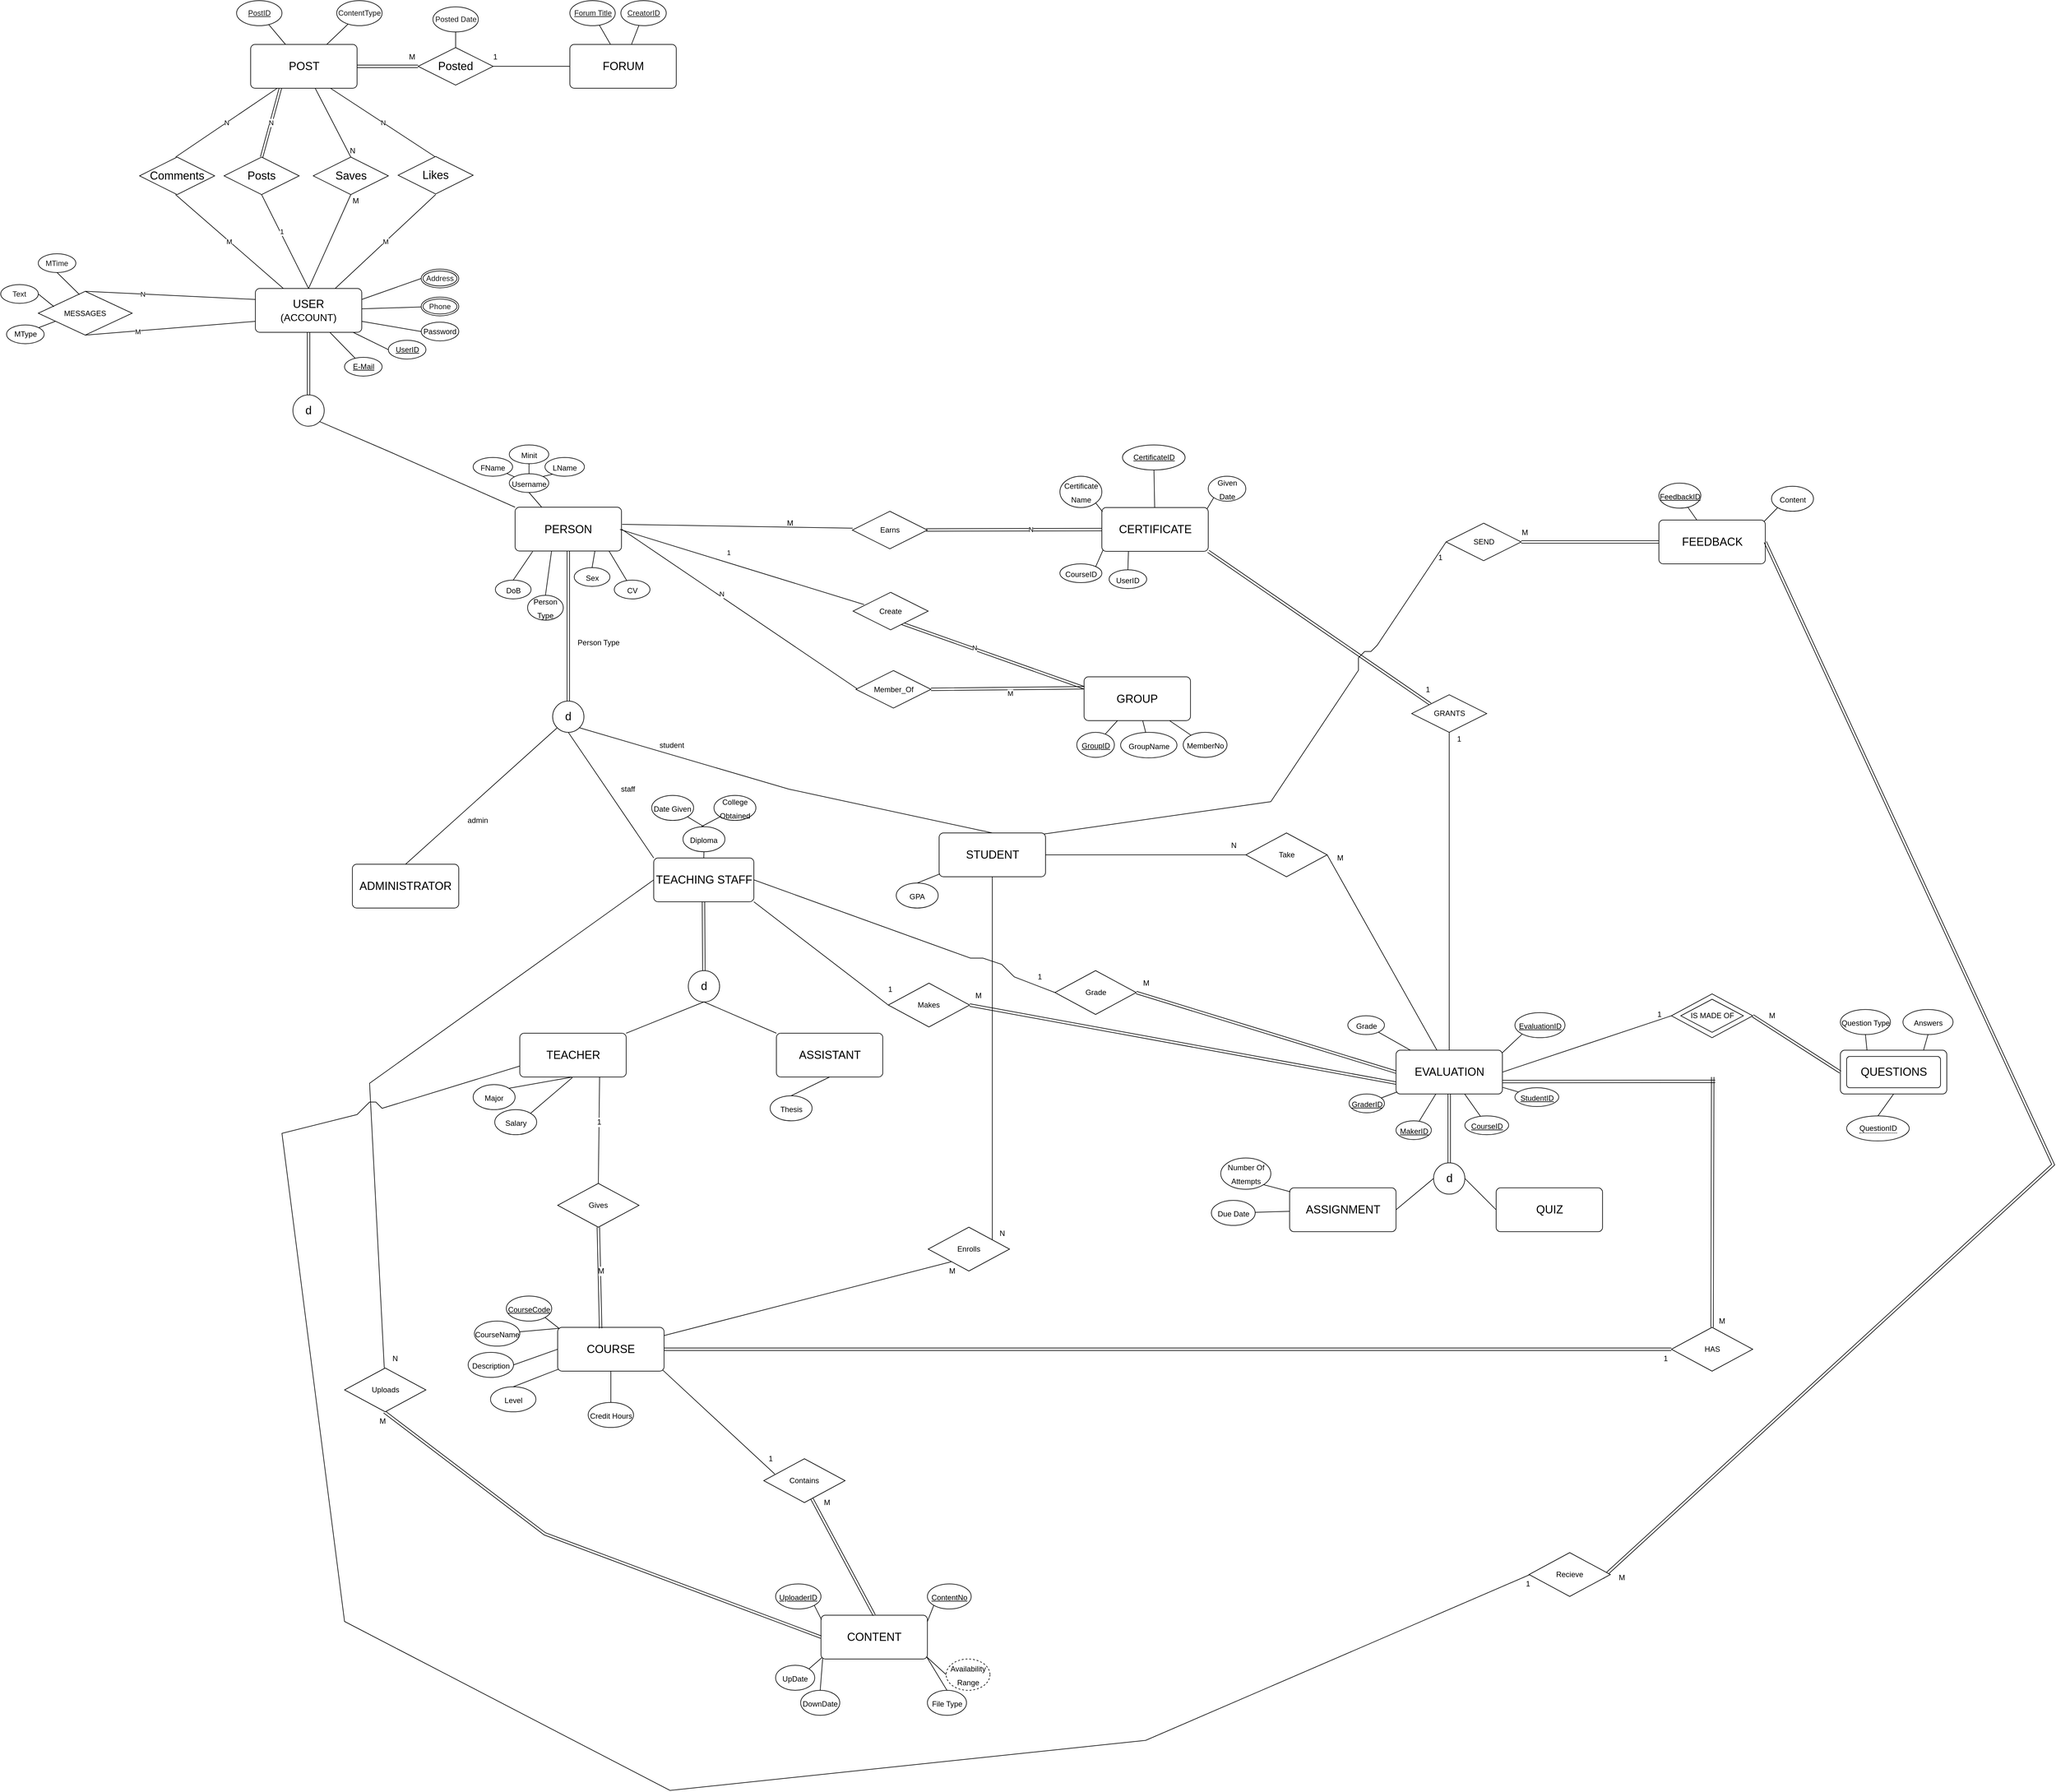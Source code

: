 <mxfile version="16.5.2" type="device"><diagram id="IjqPMBjbv1Efaw6-v27q" name="Page-1"><mxGraphModel dx="5910" dy="3120" grid="1" gridSize="10" guides="1" tooltips="1" connect="1" arrows="1" fold="1" page="1" pageScale="1" pageWidth="4681" pageHeight="3300" math="0" shadow="0"><root><mxCell id="0"/><mxCell id="1" parent="0"/><mxCell id="rT1Ls2A1sEl2_7vAbBTj-1" value="&lt;div&gt;&lt;font style=&quot;font-size: 18px&quot;&gt;USER&lt;/font&gt;&lt;/div&gt;&lt;div&gt;&lt;font size=&quot;3&quot;&gt;(ACCOUNT)&lt;br&gt;&lt;/font&gt;&lt;/div&gt;" style="rounded=1;arcSize=10;whiteSpace=wrap;html=1;align=center;" vertex="1" parent="1"><mxGeometry x="1575" y="800" width="170" height="70" as="geometry"/></mxCell><mxCell id="rT1Ls2A1sEl2_7vAbBTj-2" value="" style="edgeStyle=none;rounded=0;orthogonalLoop=1;jettySize=auto;html=1;fontSize=18;endArrow=none;endFill=0;shape=link;" edge="1" parent="1" target="rT1Ls2A1sEl2_7vAbBTj-1"><mxGeometry relative="1" as="geometry"><mxPoint x="1660" y="970" as="sourcePoint"/></mxGeometry></mxCell><mxCell id="rT1Ls2A1sEl2_7vAbBTj-3" value="d" style="ellipse;whiteSpace=wrap;html=1;aspect=fixed;fontSize=18;" vertex="1" parent="1"><mxGeometry x="1635" y="970" width="50" height="50" as="geometry"/></mxCell><mxCell id="rT1Ls2A1sEl2_7vAbBTj-4" style="edgeStyle=none;rounded=0;orthogonalLoop=1;jettySize=auto;html=1;exitX=0;exitY=0;exitDx=0;exitDy=0;entryX=1;entryY=1;entryDx=0;entryDy=0;fontSize=18;endArrow=none;endFill=0;" edge="1" parent="1" source="rT1Ls2A1sEl2_7vAbBTj-6" target="rT1Ls2A1sEl2_7vAbBTj-3"><mxGeometry relative="1" as="geometry"><Array as="points"><mxPoint x="1787.5" y="1060"/></Array></mxGeometry></mxCell><mxCell id="rT1Ls2A1sEl2_7vAbBTj-5" value="" style="edgeStyle=none;rounded=0;orthogonalLoop=1;jettySize=auto;html=1;fontSize=12;endArrow=none;endFill=0;shape=link;" edge="1" parent="1" source="rT1Ls2A1sEl2_7vAbBTj-6" target="rT1Ls2A1sEl2_7vAbBTj-25"><mxGeometry relative="1" as="geometry"/></mxCell><mxCell id="rT1Ls2A1sEl2_7vAbBTj-6" value="&lt;font style=&quot;font-size: 18px&quot;&gt;PERSON&lt;/font&gt;" style="rounded=1;arcSize=10;whiteSpace=wrap;html=1;align=center;" vertex="1" parent="1"><mxGeometry x="1990" y="1149.5" width="170" height="70" as="geometry"/></mxCell><mxCell id="rT1Ls2A1sEl2_7vAbBTj-13" style="edgeStyle=none;rounded=0;orthogonalLoop=1;jettySize=auto;html=1;exitX=0.5;exitY=1;exitDx=0;exitDy=0;entryX=0.25;entryY=0;entryDx=0;entryDy=0;fontSize=12;endArrow=none;endFill=0;" edge="1" parent="1" source="rT1Ls2A1sEl2_7vAbBTj-14" target="rT1Ls2A1sEl2_7vAbBTj-6"><mxGeometry relative="1" as="geometry"/></mxCell><mxCell id="rT1Ls2A1sEl2_7vAbBTj-14" value="&lt;font style=&quot;font-size: 12px&quot;&gt;Username&lt;/font&gt;" style="ellipse;whiteSpace=wrap;html=1;align=center;fontSize=18;" vertex="1" parent="1"><mxGeometry x="1980.75" y="1096" width="63" height="30" as="geometry"/></mxCell><mxCell id="rT1Ls2A1sEl2_7vAbBTj-15" style="edgeStyle=none;rounded=0;orthogonalLoop=1;jettySize=auto;html=1;entryX=0.165;entryY=1.011;entryDx=0;entryDy=0;fontSize=12;endArrow=none;endFill=0;entryPerimeter=0;exitX=0.5;exitY=0;exitDx=0;exitDy=0;" edge="1" parent="1" source="rT1Ls2A1sEl2_7vAbBTj-16" target="rT1Ls2A1sEl2_7vAbBTj-6"><mxGeometry relative="1" as="geometry"><mxPoint x="1970.5" y="1290" as="sourcePoint"/></mxGeometry></mxCell><mxCell id="rT1Ls2A1sEl2_7vAbBTj-16" value="&lt;font style=&quot;font-size: 12px&quot;&gt;DoB&lt;/font&gt;" style="ellipse;whiteSpace=wrap;html=1;align=center;fontSize=18;" vertex="1" parent="1"><mxGeometry x="1958.5" y="1266" width="57" height="30" as="geometry"/></mxCell><mxCell id="rT1Ls2A1sEl2_7vAbBTj-17" style="edgeStyle=none;rounded=0;orthogonalLoop=1;jettySize=auto;html=1;exitX=0.5;exitY=0;exitDx=0;exitDy=0;fontSize=12;endArrow=none;endFill=0;entryX=0.75;entryY=1;entryDx=0;entryDy=0;" edge="1" parent="1" source="rT1Ls2A1sEl2_7vAbBTj-18" target="rT1Ls2A1sEl2_7vAbBTj-6"><mxGeometry relative="1" as="geometry"/></mxCell><mxCell id="rT1Ls2A1sEl2_7vAbBTj-18" value="&lt;font style=&quot;font-size: 12px&quot;&gt;Sex&lt;/font&gt;" style="ellipse;whiteSpace=wrap;html=1;align=center;fontSize=18;" vertex="1" parent="1"><mxGeometry x="2084.5" y="1246" width="57" height="30" as="geometry"/></mxCell><mxCell id="rT1Ls2A1sEl2_7vAbBTj-19" style="edgeStyle=none;rounded=0;orthogonalLoop=1;jettySize=auto;html=1;exitX=0.5;exitY=1;exitDx=0;exitDy=0;fontSize=12;endArrow=none;endFill=0;entryX=0.5;entryY=0;entryDx=0;entryDy=0;" edge="1" parent="1" source="rT1Ls2A1sEl2_7vAbBTj-20" target="rT1Ls2A1sEl2_7vAbBTj-14"><mxGeometry relative="1" as="geometry"><mxPoint x="1900.75" y="1170" as="targetPoint"/></mxGeometry></mxCell><mxCell id="rT1Ls2A1sEl2_7vAbBTj-20" value="&lt;font style=&quot;font-size: 12px&quot;&gt;Minit&lt;/font&gt;" style="ellipse;whiteSpace=wrap;html=1;align=center;fontSize=18;" vertex="1" parent="1"><mxGeometry x="1980.75" y="1050" width="63" height="30" as="geometry"/></mxCell><mxCell id="rT1Ls2A1sEl2_7vAbBTj-21" style="edgeStyle=none;rounded=0;orthogonalLoop=1;jettySize=auto;html=1;exitX=1;exitY=0.5;exitDx=0;exitDy=0;entryX=1;entryY=0;entryDx=0;entryDy=0;fontSize=12;endArrow=none;endFill=0;" edge="1" parent="1" source="rT1Ls2A1sEl2_7vAbBTj-22" target="rT1Ls2A1sEl2_7vAbBTj-14"><mxGeometry relative="1" as="geometry"/></mxCell><mxCell id="rT1Ls2A1sEl2_7vAbBTj-22" value="&lt;font style=&quot;font-size: 12px&quot;&gt;LName&lt;/font&gt;" style="ellipse;whiteSpace=wrap;html=1;align=center;fontSize=18;" vertex="1" parent="1"><mxGeometry x="2037.75" y="1070" width="63" height="30" as="geometry"/></mxCell><mxCell id="rT1Ls2A1sEl2_7vAbBTj-23" style="edgeStyle=none;rounded=0;orthogonalLoop=1;jettySize=auto;html=1;exitX=1;exitY=1;exitDx=0;exitDy=0;fontSize=12;endArrow=none;endFill=0;" edge="1" parent="1" source="rT1Ls2A1sEl2_7vAbBTj-24" target="rT1Ls2A1sEl2_7vAbBTj-14"><mxGeometry relative="1" as="geometry"/></mxCell><mxCell id="rT1Ls2A1sEl2_7vAbBTj-24" value="&lt;font style=&quot;font-size: 12px&quot;&gt;FName&lt;/font&gt;" style="ellipse;whiteSpace=wrap;html=1;align=center;fontSize=18;" vertex="1" parent="1"><mxGeometry x="1923" y="1070" width="63" height="30" as="geometry"/></mxCell><mxCell id="rT1Ls2A1sEl2_7vAbBTj-25" value="d" style="ellipse;whiteSpace=wrap;html=1;aspect=fixed;fontSize=18;" vertex="1" parent="1"><mxGeometry x="2050" y="1459.22" width="50" height="50" as="geometry"/></mxCell><mxCell id="rT1Ls2A1sEl2_7vAbBTj-26" style="edgeStyle=none;rounded=0;orthogonalLoop=1;jettySize=auto;html=1;exitX=0;exitY=0;exitDx=0;exitDy=0;entryX=0.5;entryY=1;entryDx=0;entryDy=0;fontSize=12;endArrow=none;endFill=0;" edge="1" parent="1" source="rT1Ls2A1sEl2_7vAbBTj-27" target="rT1Ls2A1sEl2_7vAbBTj-54"><mxGeometry relative="1" as="geometry"/></mxCell><mxCell id="rT1Ls2A1sEl2_7vAbBTj-27" value="&lt;font style=&quot;font-size: 18px&quot;&gt;ASSISTANT&lt;/font&gt;" style="rounded=1;arcSize=10;whiteSpace=wrap;html=1;align=center;" vertex="1" parent="1"><mxGeometry x="2407.5" y="1990" width="170" height="70" as="geometry"/></mxCell><mxCell id="rT1Ls2A1sEl2_7vAbBTj-28" style="edgeStyle=none;rounded=0;orthogonalLoop=1;jettySize=auto;html=1;exitX=0.5;exitY=0;exitDx=0;exitDy=0;entryX=0;entryY=1;entryDx=0;entryDy=0;fontSize=12;endArrow=none;endFill=0;" edge="1" parent="1" source="rT1Ls2A1sEl2_7vAbBTj-29" target="rT1Ls2A1sEl2_7vAbBTj-25"><mxGeometry relative="1" as="geometry"/></mxCell><mxCell id="rT1Ls2A1sEl2_7vAbBTj-29" value="&lt;font style=&quot;font-size: 18px&quot;&gt;ADMINISTRATOR&lt;/font&gt;" style="rounded=1;arcSize=10;whiteSpace=wrap;html=1;align=center;" vertex="1" parent="1"><mxGeometry x="1730" y="1720" width="170" height="70" as="geometry"/></mxCell><mxCell id="rT1Ls2A1sEl2_7vAbBTj-30" style="edgeStyle=none;rounded=0;orthogonalLoop=1;jettySize=auto;html=1;exitX=1;exitY=0;exitDx=0;exitDy=0;entryX=0.5;entryY=1;entryDx=0;entryDy=0;fontSize=12;endArrow=none;endFill=0;" edge="1" parent="1" source="rT1Ls2A1sEl2_7vAbBTj-31" target="rT1Ls2A1sEl2_7vAbBTj-54"><mxGeometry relative="1" as="geometry"/></mxCell><mxCell id="rT1Ls2A1sEl2_7vAbBTj-31" value="&lt;font style=&quot;font-size: 18px&quot;&gt;TEACHER&lt;/font&gt;" style="rounded=1;arcSize=10;whiteSpace=wrap;html=1;align=center;" vertex="1" parent="1"><mxGeometry x="1997.5" y="1990" width="170" height="70" as="geometry"/></mxCell><mxCell id="rT1Ls2A1sEl2_7vAbBTj-32" style="edgeStyle=none;rounded=0;orthogonalLoop=1;jettySize=auto;html=1;exitX=0.5;exitY=0;exitDx=0;exitDy=0;entryX=1;entryY=1;entryDx=0;entryDy=0;fontSize=12;endArrow=none;endFill=0;" edge="1" parent="1" source="rT1Ls2A1sEl2_7vAbBTj-36" target="rT1Ls2A1sEl2_7vAbBTj-25"><mxGeometry relative="1" as="geometry"><Array as="points"><mxPoint x="2427.5" y="1600"/></Array></mxGeometry></mxCell><mxCell id="rT1Ls2A1sEl2_7vAbBTj-33" style="edgeStyle=orthogonalEdgeStyle;rounded=0;orthogonalLoop=1;jettySize=auto;html=1;exitX=0.5;exitY=1;exitDx=0;exitDy=0;entryX=0.5;entryY=0;entryDx=0;entryDy=0;endArrow=none;endFill=0;" edge="1" parent="1" source="rT1Ls2A1sEl2_7vAbBTj-36"><mxGeometry relative="1" as="geometry"><mxPoint x="2752.5" y="2320" as="targetPoint"/></mxGeometry></mxCell><mxCell id="rT1Ls2A1sEl2_7vAbBTj-34" style="edgeStyle=none;rounded=0;orthogonalLoop=1;jettySize=auto;html=1;exitX=1;exitY=0.5;exitDx=0;exitDy=0;entryX=0;entryY=0.5;entryDx=0;entryDy=0;fontSize=12;endArrow=none;endFill=0;" edge="1" parent="1" source="rT1Ls2A1sEl2_7vAbBTj-36"><mxGeometry relative="1" as="geometry"><mxPoint x="3157.5" y="1705" as="targetPoint"/></mxGeometry></mxCell><mxCell id="rT1Ls2A1sEl2_7vAbBTj-35" style="edgeStyle=none;rounded=0;orthogonalLoop=1;jettySize=auto;html=1;exitX=0.988;exitY=0.023;exitDx=0;exitDy=0;entryX=0;entryY=0.5;entryDx=0;entryDy=0;fontSize=12;endArrow=none;endFill=0;exitPerimeter=0;" edge="1" parent="1" source="rT1Ls2A1sEl2_7vAbBTj-36"><mxGeometry relative="1" as="geometry"><Array as="points"><mxPoint x="3197.5" y="1620"/><mxPoint x="3337.5" y="1410"/><mxPoint x="3337.5" y="1400"/><mxPoint x="3337.5" y="1390"/><mxPoint x="3347.5" y="1380"/><mxPoint x="3357.5" y="1380"/><mxPoint x="3367.5" y="1370"/></Array><mxPoint x="3477.5" y="1205" as="targetPoint"/></mxGeometry></mxCell><mxCell id="rT1Ls2A1sEl2_7vAbBTj-36" value="&lt;font style=&quot;font-size: 18px&quot;&gt;STUDENT&lt;/font&gt;" style="rounded=1;arcSize=10;whiteSpace=wrap;html=1;align=center;" vertex="1" parent="1"><mxGeometry x="2667.5" y="1670" width="170" height="70" as="geometry"/></mxCell><mxCell id="rT1Ls2A1sEl2_7vAbBTj-37" style="edgeStyle=none;rounded=0;orthogonalLoop=1;jettySize=auto;html=1;exitX=1;exitY=0;exitDx=0;exitDy=0;entryX=0.016;entryY=0.969;entryDx=0;entryDy=0;fontSize=12;endArrow=none;endFill=0;entryPerimeter=0;" edge="1" parent="1" source="rT1Ls2A1sEl2_7vAbBTj-38"><mxGeometry relative="1" as="geometry"><mxPoint x="2081.72" y="2060" as="targetPoint"/></mxGeometry></mxCell><mxCell id="rT1Ls2A1sEl2_7vAbBTj-38" value="&lt;font style=&quot;font-size: 12px&quot;&gt;Major&lt;/font&gt;" style="ellipse;whiteSpace=wrap;html=1;align=center;fontSize=18;" vertex="1" parent="1"><mxGeometry x="1923" y="2072.17" width="67" height="40" as="geometry"/></mxCell><mxCell id="rT1Ls2A1sEl2_7vAbBTj-39" style="edgeStyle=none;rounded=0;orthogonalLoop=1;jettySize=auto;html=1;exitX=1;exitY=0;exitDx=0;exitDy=0;fontSize=12;endArrow=none;endFill=0;entryX=0.015;entryY=0.982;entryDx=0;entryDy=0;entryPerimeter=0;" edge="1" parent="1" source="rT1Ls2A1sEl2_7vAbBTj-40"><mxGeometry relative="1" as="geometry"><mxPoint x="2081.55" y="2060.91" as="targetPoint"/></mxGeometry></mxCell><mxCell id="rT1Ls2A1sEl2_7vAbBTj-40" value="&lt;font style=&quot;font-size: 12px&quot;&gt;Salary&lt;/font&gt;" style="ellipse;whiteSpace=wrap;html=1;align=center;fontSize=18;" vertex="1" parent="1"><mxGeometry x="1957.5" y="2112.17" width="67" height="40" as="geometry"/></mxCell><mxCell id="rT1Ls2A1sEl2_7vAbBTj-41" style="edgeStyle=none;rounded=0;orthogonalLoop=1;jettySize=auto;html=1;exitX=0;exitY=0;exitDx=0;exitDy=0;fontSize=12;endArrow=none;endFill=0;entryX=0.5;entryY=1;entryDx=0;entryDy=0;" edge="1" parent="1" source="rT1Ls2A1sEl2_7vAbBTj-44" target="rT1Ls2A1sEl2_7vAbBTj-25"><mxGeometry relative="1" as="geometry"><mxPoint x="2067.5" y="1580" as="targetPoint"/></mxGeometry></mxCell><mxCell id="rT1Ls2A1sEl2_7vAbBTj-42" style="edgeStyle=none;rounded=0;orthogonalLoop=1;jettySize=auto;html=1;exitX=1;exitY=0.5;exitDx=0;exitDy=0;entryX=0;entryY=0.5;entryDx=0;entryDy=0;endArrow=none;endFill=0;" edge="1" parent="1" source="rT1Ls2A1sEl2_7vAbBTj-44"><mxGeometry relative="1" as="geometry"><Array as="points"><mxPoint x="2717.5" y="1870"/><mxPoint x="2737.5" y="1870"/><mxPoint x="2767.5" y="1880"/><mxPoint x="2787.5" y="1900"/></Array><mxPoint x="2852.5" y="1925" as="targetPoint"/></mxGeometry></mxCell><mxCell id="rT1Ls2A1sEl2_7vAbBTj-43" style="edgeStyle=none;rounded=0;orthogonalLoop=1;jettySize=auto;html=1;exitX=1;exitY=1;exitDx=0;exitDy=0;entryX=0;entryY=0.5;entryDx=0;entryDy=0;fontSize=12;endArrow=none;endFill=0;" edge="1" parent="1" source="rT1Ls2A1sEl2_7vAbBTj-44" target="rT1Ls2A1sEl2_7vAbBTj-334"><mxGeometry relative="1" as="geometry"/></mxCell><mxCell id="rT1Ls2A1sEl2_7vAbBTj-44" value="&lt;font style=&quot;font-size: 18px&quot;&gt;TEACHING STAFF&lt;br&gt;&lt;/font&gt;" style="rounded=1;arcSize=10;whiteSpace=wrap;html=1;align=center;" vertex="1" parent="1"><mxGeometry x="2211.5" y="1710" width="160" height="70" as="geometry"/></mxCell><mxCell id="rT1Ls2A1sEl2_7vAbBTj-45" style="edgeStyle=none;rounded=0;orthogonalLoop=1;jettySize=auto;html=1;exitX=0.5;exitY=1;exitDx=0;exitDy=0;entryX=0.5;entryY=0;entryDx=0;entryDy=0;fontSize=18;endArrow=none;endFill=0;" edge="1" parent="1" source="rT1Ls2A1sEl2_7vAbBTj-46" target="rT1Ls2A1sEl2_7vAbBTj-44"><mxGeometry relative="1" as="geometry"/></mxCell><mxCell id="rT1Ls2A1sEl2_7vAbBTj-46" value="&lt;font style=&quot;font-size: 12px&quot;&gt;Diploma&lt;/font&gt;" style="ellipse;whiteSpace=wrap;html=1;align=center;fontSize=18;" vertex="1" parent="1"><mxGeometry x="2258.25" y="1660" width="67" height="40" as="geometry"/></mxCell><mxCell id="rT1Ls2A1sEl2_7vAbBTj-47" style="edgeStyle=none;rounded=0;orthogonalLoop=1;jettySize=auto;html=1;exitX=1;exitY=1;exitDx=0;exitDy=0;entryX=0.5;entryY=0;entryDx=0;entryDy=0;fontSize=18;endArrow=none;endFill=0;" edge="1" parent="1" source="rT1Ls2A1sEl2_7vAbBTj-48" target="rT1Ls2A1sEl2_7vAbBTj-46"><mxGeometry relative="1" as="geometry"/></mxCell><mxCell id="rT1Ls2A1sEl2_7vAbBTj-48" value="&lt;font style=&quot;font-size: 14px&quot;&gt;&lt;font style=&quot;font-size: 12px&quot;&gt;Date Given&lt;/font&gt;&lt;br&gt;&lt;/font&gt;" style="ellipse;whiteSpace=wrap;html=1;align=center;fontSize=18;" vertex="1" parent="1"><mxGeometry x="2208.25" y="1610" width="67" height="40" as="geometry"/></mxCell><mxCell id="rT1Ls2A1sEl2_7vAbBTj-49" style="rounded=0;orthogonalLoop=1;jettySize=auto;html=1;exitX=0;exitY=1;exitDx=0;exitDy=0;fontSize=18;endArrow=none;endFill=0;" edge="1" parent="1" source="rT1Ls2A1sEl2_7vAbBTj-50"><mxGeometry relative="1" as="geometry"><mxPoint x="2287.5" y="1660" as="targetPoint"/></mxGeometry></mxCell><mxCell id="rT1Ls2A1sEl2_7vAbBTj-50" value="&lt;font style=&quot;font-size: 12px&quot;&gt;College Obtained&lt;br&gt;&lt;/font&gt;" style="ellipse;whiteSpace=wrap;html=1;align=center;fontSize=18;" vertex="1" parent="1"><mxGeometry x="2307.75" y="1610" width="67" height="40" as="geometry"/></mxCell><mxCell id="rT1Ls2A1sEl2_7vAbBTj-51" style="edgeStyle=none;rounded=0;orthogonalLoop=1;jettySize=auto;html=1;exitX=0.5;exitY=0;exitDx=0;exitDy=0;entryX=0.5;entryY=1;entryDx=0;entryDy=0;fontSize=12;endArrow=none;endFill=0;" edge="1" parent="1" source="rT1Ls2A1sEl2_7vAbBTj-52" target="rT1Ls2A1sEl2_7vAbBTj-27"><mxGeometry relative="1" as="geometry"/></mxCell><mxCell id="rT1Ls2A1sEl2_7vAbBTj-52" value="&lt;font style=&quot;font-size: 12px&quot;&gt;Thesis&lt;/font&gt;" style="ellipse;whiteSpace=wrap;html=1;align=center;fontSize=18;" vertex="1" parent="1"><mxGeometry x="2397.5" y="2090" width="67" height="40" as="geometry"/></mxCell><mxCell id="rT1Ls2A1sEl2_7vAbBTj-53" value="" style="edgeStyle=none;rounded=0;orthogonalLoop=1;jettySize=auto;html=1;fontSize=12;endArrow=none;endFill=0;shape=link;" edge="1" parent="1" target="rT1Ls2A1sEl2_7vAbBTj-54"><mxGeometry relative="1" as="geometry"><mxPoint x="2290.964" y="1780" as="sourcePoint"/></mxGeometry></mxCell><mxCell id="rT1Ls2A1sEl2_7vAbBTj-54" value="d" style="ellipse;whiteSpace=wrap;html=1;aspect=fixed;fontSize=18;" vertex="1" parent="1"><mxGeometry x="2266.75" y="1890" width="50" height="50" as="geometry"/></mxCell><mxCell id="rT1Ls2A1sEl2_7vAbBTj-55" style="edgeStyle=none;rounded=0;orthogonalLoop=1;jettySize=auto;html=1;exitX=0.5;exitY=1;exitDx=0;exitDy=0;fontSize=12;endArrow=none;endFill=0;" edge="1" parent="1" source="rT1Ls2A1sEl2_7vAbBTj-40" target="rT1Ls2A1sEl2_7vAbBTj-40"><mxGeometry relative="1" as="geometry"/></mxCell><mxCell id="rT1Ls2A1sEl2_7vAbBTj-56" style="edgeStyle=none;rounded=0;orthogonalLoop=1;jettySize=auto;html=1;exitX=0.5;exitY=0;exitDx=0;exitDy=0;entryX=0.006;entryY=0.936;entryDx=0;entryDy=0;fontSize=12;endArrow=none;endFill=0;entryPerimeter=0;" edge="1" parent="1" source="rT1Ls2A1sEl2_7vAbBTj-57" target="rT1Ls2A1sEl2_7vAbBTj-36"><mxGeometry relative="1" as="geometry"/></mxCell><mxCell id="rT1Ls2A1sEl2_7vAbBTj-57" value="&lt;font style=&quot;font-size: 12px&quot;&gt;GPA&lt;/font&gt;" style="ellipse;whiteSpace=wrap;html=1;align=center;fontSize=18;" vertex="1" parent="1"><mxGeometry x="2599" y="1750" width="67" height="40" as="geometry"/></mxCell><mxCell id="rT1Ls2A1sEl2_7vAbBTj-72" value="&lt;font style=&quot;font-size: 18px&quot;&gt;GROUP&lt;/font&gt;" style="rounded=1;arcSize=10;whiteSpace=wrap;html=1;align=center;" vertex="1" parent="1"><mxGeometry x="2899.1" y="1420.5" width="170" height="70" as="geometry"/></mxCell><mxCell id="rT1Ls2A1sEl2_7vAbBTj-73" value="" style="edgeStyle=none;rounded=0;orthogonalLoop=1;jettySize=auto;html=1;fontSize=12;endArrow=none;endFill=0;" edge="1" parent="1" source="rT1Ls2A1sEl2_7vAbBTj-74" target="rT1Ls2A1sEl2_7vAbBTj-72"><mxGeometry relative="1" as="geometry"/></mxCell><mxCell id="rT1Ls2A1sEl2_7vAbBTj-74" value="&lt;font style=&quot;font-size: 12px&quot;&gt;&lt;u&gt;GroupID&lt;/u&gt;&lt;/font&gt;" style="ellipse;whiteSpace=wrap;html=1;align=center;fontSize=18;" vertex="1" parent="1"><mxGeometry x="2887.5" y="1509.22" width="60" height="40" as="geometry"/></mxCell><mxCell id="rT1Ls2A1sEl2_7vAbBTj-75" value="" style="edgeStyle=none;rounded=0;orthogonalLoop=1;jettySize=auto;html=1;fontSize=12;endArrow=none;endFill=0;" edge="1" parent="1" source="rT1Ls2A1sEl2_7vAbBTj-76" target="rT1Ls2A1sEl2_7vAbBTj-72"><mxGeometry relative="1" as="geometry"/></mxCell><mxCell id="rT1Ls2A1sEl2_7vAbBTj-76" value="&lt;font style=&quot;font-size: 12px&quot;&gt;GroupName&lt;br&gt;&lt;/font&gt;" style="ellipse;whiteSpace=wrap;html=1;align=center;fontSize=18;" vertex="1" parent="1"><mxGeometry x="2957.5" y="1509.22" width="90" height="40.78" as="geometry"/></mxCell><mxCell id="rT1Ls2A1sEl2_7vAbBTj-77" value="" style="edgeStyle=none;rounded=0;orthogonalLoop=1;jettySize=auto;html=1;fontSize=12;endArrow=none;endFill=0;" edge="1" parent="1" source="rT1Ls2A1sEl2_7vAbBTj-78" target="rT1Ls2A1sEl2_7vAbBTj-72"><mxGeometry relative="1" as="geometry"/></mxCell><mxCell id="rT1Ls2A1sEl2_7vAbBTj-78" value="&lt;font style=&quot;font-size: 12px&quot;&gt;MemberNo&lt;br&gt;&lt;/font&gt;" style="ellipse;whiteSpace=wrap;html=1;align=center;fontSize=18;" vertex="1" parent="1"><mxGeometry x="3057.5" y="1509.22" width="70" height="40" as="geometry"/></mxCell><mxCell id="rT1Ls2A1sEl2_7vAbBTj-79" value="" style="edgeStyle=none;rounded=0;orthogonalLoop=1;jettySize=auto;html=1;fontSize=12;endArrow=none;endFill=0;entryX=0.882;entryY=0.996;entryDx=0;entryDy=0;entryPerimeter=0;" edge="1" parent="1" source="rT1Ls2A1sEl2_7vAbBTj-80" target="rT1Ls2A1sEl2_7vAbBTj-6"><mxGeometry relative="1" as="geometry"/></mxCell><mxCell id="rT1Ls2A1sEl2_7vAbBTj-80" value="&lt;font style=&quot;font-size: 12px&quot;&gt;CV&lt;/font&gt;" style="ellipse;whiteSpace=wrap;html=1;align=center;fontSize=18;" vertex="1" parent="1"><mxGeometry x="2148.5" y="1266" width="57" height="30" as="geometry"/></mxCell><mxCell id="rT1Ls2A1sEl2_7vAbBTj-81" value="&lt;font style=&quot;font-size: 18px&quot;&gt;FORUM&lt;/font&gt;" style="rounded=1;arcSize=10;whiteSpace=wrap;html=1;align=center;" vertex="1" parent="1"><mxGeometry x="2077.5" y="410" width="170" height="70" as="geometry"/></mxCell><mxCell id="rT1Ls2A1sEl2_7vAbBTj-82" value="&lt;font style=&quot;font-size: 18px&quot;&gt;POST&lt;/font&gt;" style="rounded=1;arcSize=10;whiteSpace=wrap;html=1;align=center;" vertex="1" parent="1"><mxGeometry x="1567.5" y="410" width="170" height="70" as="geometry"/></mxCell><mxCell id="rT1Ls2A1sEl2_7vAbBTj-83" value="" style="edgeStyle=none;rounded=0;orthogonalLoop=1;jettySize=auto;html=1;fontSize=18;endArrow=none;endFill=0;" edge="1" parent="1" source="rT1Ls2A1sEl2_7vAbBTj-84" target="rT1Ls2A1sEl2_7vAbBTj-81"><mxGeometry relative="1" as="geometry"/></mxCell><mxCell id="rT1Ls2A1sEl2_7vAbBTj-84" value="&lt;u&gt;Forum Title&lt;/u&gt;" style="ellipse;whiteSpace=wrap;html=1;align=center;textOpacity=90;" vertex="1" parent="1"><mxGeometry x="2077.5" y="340" width="72.5" height="40" as="geometry"/></mxCell><mxCell id="rT1Ls2A1sEl2_7vAbBTj-85" value="" style="edgeStyle=none;rounded=0;orthogonalLoop=1;jettySize=auto;html=1;fontSize=18;endArrow=none;endFill=0;" edge="1" parent="1" source="rT1Ls2A1sEl2_7vAbBTj-86" target="rT1Ls2A1sEl2_7vAbBTj-81"><mxGeometry relative="1" as="geometry"/></mxCell><mxCell id="rT1Ls2A1sEl2_7vAbBTj-86" value="&lt;u&gt;CreatorID&lt;/u&gt;" style="ellipse;whiteSpace=wrap;html=1;align=center;textOpacity=90;" vertex="1" parent="1"><mxGeometry x="2159" y="340" width="72.5" height="40" as="geometry"/></mxCell><mxCell id="rT1Ls2A1sEl2_7vAbBTj-87" value="" style="edgeStyle=none;rounded=0;orthogonalLoop=1;jettySize=auto;html=1;fontSize=18;endArrow=none;endFill=0;" edge="1" parent="1" source="rT1Ls2A1sEl2_7vAbBTj-88" target="rT1Ls2A1sEl2_7vAbBTj-82"><mxGeometry relative="1" as="geometry"/></mxCell><mxCell id="rT1Ls2A1sEl2_7vAbBTj-88" value="&lt;u&gt;PostID&lt;/u&gt;" style="ellipse;whiteSpace=wrap;html=1;align=center;textOpacity=90;" vertex="1" parent="1"><mxGeometry x="1545" y="340" width="72.5" height="40" as="geometry"/></mxCell><mxCell id="rT1Ls2A1sEl2_7vAbBTj-89" value="" style="edgeStyle=none;rounded=0;orthogonalLoop=1;jettySize=auto;html=1;fontSize=18;endArrow=none;endFill=0;" edge="1" parent="1" source="rT1Ls2A1sEl2_7vAbBTj-90" target="rT1Ls2A1sEl2_7vAbBTj-82"><mxGeometry relative="1" as="geometry"/></mxCell><mxCell id="rT1Ls2A1sEl2_7vAbBTj-90" value="ContentType" style="ellipse;whiteSpace=wrap;html=1;align=center;textOpacity=90;" vertex="1" parent="1"><mxGeometry x="1705" y="340" width="72.5" height="40" as="geometry"/></mxCell><mxCell id="rT1Ls2A1sEl2_7vAbBTj-91" style="edgeStyle=none;rounded=0;orthogonalLoop=1;jettySize=auto;html=1;exitX=1;exitY=0.5;exitDx=0;exitDy=0;fontSize=18;endArrow=none;endFill=0;" edge="1" parent="1" target="rT1Ls2A1sEl2_7vAbBTj-81"><mxGeometry relative="1" as="geometry"><mxPoint x="1955.0" y="445" as="sourcePoint"/></mxGeometry></mxCell><mxCell id="rT1Ls2A1sEl2_7vAbBTj-92" style="edgeStyle=none;rounded=0;orthogonalLoop=1;jettySize=auto;html=1;exitX=0;exitY=0.5;exitDx=0;exitDy=0;entryX=1;entryY=0.5;entryDx=0;entryDy=0;fontSize=18;endArrow=none;endFill=0;shape=link;" edge="1" parent="1" target="rT1Ls2A1sEl2_7vAbBTj-82"><mxGeometry relative="1" as="geometry"><mxPoint x="1835" y="445" as="sourcePoint"/></mxGeometry></mxCell><mxCell id="rT1Ls2A1sEl2_7vAbBTj-93" value="" style="edgeStyle=none;rounded=0;orthogonalLoop=1;jettySize=auto;html=1;fontSize=18;endArrow=none;endFill=0;" edge="1" parent="1" target="rT1Ls2A1sEl2_7vAbBTj-94"><mxGeometry relative="1" as="geometry"><mxPoint x="1895.0" y="415" as="sourcePoint"/></mxGeometry></mxCell><mxCell id="rT1Ls2A1sEl2_7vAbBTj-94" value="Posted Date" style="ellipse;whiteSpace=wrap;html=1;align=center;textOpacity=90;" vertex="1" parent="1"><mxGeometry x="1858.75" y="350" width="72.5" height="40" as="geometry"/></mxCell><mxCell id="rT1Ls2A1sEl2_7vAbBTj-95" style="edgeStyle=none;rounded=0;orthogonalLoop=1;jettySize=auto;html=1;exitX=0.987;exitY=0.974;exitDx=0;exitDy=0;entryX=0.3;entryY=0.207;entryDx=0;entryDy=0;entryPerimeter=0;endArrow=none;endFill=0;exitPerimeter=0;" edge="1" parent="1" source="rT1Ls2A1sEl2_7vAbBTj-97"><mxGeometry relative="1" as="geometry"><mxPoint x="2405.0" y="2694.49" as="targetPoint"/></mxGeometry></mxCell><mxCell id="rT1Ls2A1sEl2_7vAbBTj-96" style="edgeStyle=none;rounded=0;orthogonalLoop=1;jettySize=auto;html=1;exitX=1;exitY=0.5;exitDx=0;exitDy=0;entryX=0;entryY=0.5;entryDx=0;entryDy=0;fontSize=12;endArrow=none;endFill=0;shape=link;" edge="1" parent="1" source="rT1Ls2A1sEl2_7vAbBTj-97" target="rT1Ls2A1sEl2_7vAbBTj-257"><mxGeometry relative="1" as="geometry"/></mxCell><mxCell id="rT1Ls2A1sEl2_7vAbBTj-97" value="&lt;font style=&quot;font-size: 18px&quot;&gt;COURSE&lt;/font&gt;" style="rounded=1;arcSize=10;whiteSpace=wrap;html=1;align=center;" vertex="1" parent="1"><mxGeometry x="2058" y="2460" width="170" height="70" as="geometry"/></mxCell><mxCell id="rT1Ls2A1sEl2_7vAbBTj-98" style="edgeStyle=none;rounded=0;orthogonalLoop=1;jettySize=auto;html=1;exitX=1;exitY=1;exitDx=0;exitDy=0;entryX=0.017;entryY=0.03;entryDx=0;entryDy=0;fontSize=12;endArrow=none;endFill=0;entryPerimeter=0;" edge="1" parent="1" source="rT1Ls2A1sEl2_7vAbBTj-99" target="rT1Ls2A1sEl2_7vAbBTj-97"><mxGeometry relative="1" as="geometry"/></mxCell><mxCell id="rT1Ls2A1sEl2_7vAbBTj-99" value="&lt;font style=&quot;font-size: 12px&quot;&gt;&lt;u&gt;CourseCode&lt;/u&gt;&lt;/font&gt;" style="ellipse;whiteSpace=wrap;html=1;align=center;fontSize=18;" vertex="1" parent="1"><mxGeometry x="1976" y="2410" width="72.5" height="40" as="geometry"/></mxCell><mxCell id="rT1Ls2A1sEl2_7vAbBTj-100" value="" style="edgeStyle=none;rounded=0;orthogonalLoop=1;jettySize=auto;html=1;fontSize=12;endArrow=none;endFill=0;entryX=0.016;entryY=0.023;entryDx=0;entryDy=0;entryPerimeter=0;" edge="1" parent="1" source="rT1Ls2A1sEl2_7vAbBTj-101" target="rT1Ls2A1sEl2_7vAbBTj-97"><mxGeometry relative="1" as="geometry"/></mxCell><mxCell id="rT1Ls2A1sEl2_7vAbBTj-101" value="&lt;font style=&quot;font-size: 12px&quot;&gt;CourseName&lt;/font&gt;" style="ellipse;whiteSpace=wrap;html=1;align=center;fontSize=18;" vertex="1" parent="1"><mxGeometry x="1925" y="2450" width="72.5" height="40" as="geometry"/></mxCell><mxCell id="rT1Ls2A1sEl2_7vAbBTj-102" style="edgeStyle=none;rounded=0;orthogonalLoop=1;jettySize=auto;html=1;exitX=1;exitY=0.5;exitDx=0;exitDy=0;entryX=0;entryY=0.5;entryDx=0;entryDy=0;fontSize=12;endArrow=none;endFill=0;" edge="1" parent="1" source="rT1Ls2A1sEl2_7vAbBTj-103" target="rT1Ls2A1sEl2_7vAbBTj-97"><mxGeometry relative="1" as="geometry"/></mxCell><mxCell id="rT1Ls2A1sEl2_7vAbBTj-103" value="&lt;font style=&quot;font-size: 12px&quot;&gt;Description&lt;/font&gt;" style="ellipse;whiteSpace=wrap;html=1;align=center;fontSize=18;" vertex="1" parent="1"><mxGeometry x="1915" y="2500" width="72.5" height="40" as="geometry"/></mxCell><mxCell id="rT1Ls2A1sEl2_7vAbBTj-104" style="edgeStyle=none;rounded=0;orthogonalLoop=1;jettySize=auto;html=1;exitX=0.5;exitY=0;exitDx=0;exitDy=0;entryX=0.009;entryY=0.954;entryDx=0;entryDy=0;entryPerimeter=0;fontSize=12;endArrow=none;endFill=0;" edge="1" parent="1" source="rT1Ls2A1sEl2_7vAbBTj-105" target="rT1Ls2A1sEl2_7vAbBTj-97"><mxGeometry relative="1" as="geometry"/></mxCell><mxCell id="rT1Ls2A1sEl2_7vAbBTj-105" value="&lt;font style=&quot;font-size: 12px&quot;&gt;Level&lt;/font&gt;" style="ellipse;whiteSpace=wrap;html=1;align=center;fontSize=18;" vertex="1" parent="1"><mxGeometry x="1950.75" y="2555" width="72.5" height="40" as="geometry"/></mxCell><mxCell id="rT1Ls2A1sEl2_7vAbBTj-106" value="" style="edgeStyle=none;rounded=0;orthogonalLoop=1;jettySize=auto;html=1;fontColor=#000000;endArrow=none;endFill=0;" edge="1" parent="1" source="rT1Ls2A1sEl2_7vAbBTj-107" target="rT1Ls2A1sEl2_7vAbBTj-97"><mxGeometry relative="1" as="geometry"/></mxCell><mxCell id="rT1Ls2A1sEl2_7vAbBTj-107" value="&lt;font style=&quot;font-size: 12px&quot;&gt;Credit Hours&lt;br&gt;&lt;/font&gt;" style="ellipse;whiteSpace=wrap;html=1;align=center;fontSize=18;" vertex="1" parent="1"><mxGeometry x="2106.75" y="2580" width="72.5" height="40" as="geometry"/></mxCell><mxCell id="rT1Ls2A1sEl2_7vAbBTj-108" value="&lt;font style=&quot;font-size: 18px&quot;&gt;CONTENT&lt;/font&gt;" style="rounded=1;arcSize=10;whiteSpace=wrap;html=1;align=center;" vertex="1" parent="1"><mxGeometry x="2478.75" y="2920" width="170" height="70" as="geometry"/></mxCell><mxCell id="rT1Ls2A1sEl2_7vAbBTj-109" style="edgeStyle=none;rounded=0;orthogonalLoop=1;jettySize=auto;html=1;exitX=1;exitY=1;exitDx=0;exitDy=0;entryX=0.005;entryY=0.103;entryDx=0;entryDy=0;entryPerimeter=0;fontSize=12;endArrow=none;endFill=0;" edge="1" parent="1" source="rT1Ls2A1sEl2_7vAbBTj-110" target="rT1Ls2A1sEl2_7vAbBTj-108"><mxGeometry relative="1" as="geometry"/></mxCell><mxCell id="rT1Ls2A1sEl2_7vAbBTj-110" value="&lt;u&gt;&lt;font style=&quot;font-size: 12px&quot;&gt;UploaderID&lt;/font&gt;&lt;/u&gt;" style="ellipse;whiteSpace=wrap;html=1;align=center;fontSize=18;" vertex="1" parent="1"><mxGeometry x="2406.25" y="2870" width="72.5" height="40" as="geometry"/></mxCell><mxCell id="rT1Ls2A1sEl2_7vAbBTj-111" style="edgeStyle=none;rounded=0;orthogonalLoop=1;jettySize=auto;html=1;exitX=1;exitY=0;exitDx=0;exitDy=0;entryX=0.008;entryY=0.97;entryDx=0;entryDy=0;entryPerimeter=0;fontSize=12;endArrow=none;endFill=0;" edge="1" parent="1" source="rT1Ls2A1sEl2_7vAbBTj-112" target="rT1Ls2A1sEl2_7vAbBTj-108"><mxGeometry relative="1" as="geometry"/></mxCell><mxCell id="rT1Ls2A1sEl2_7vAbBTj-112" value="&lt;font style=&quot;font-size: 12px&quot;&gt;UpDate&lt;/font&gt;" style="ellipse;whiteSpace=wrap;html=1;align=center;fontSize=18;" vertex="1" parent="1"><mxGeometry x="2406.25" y="3000" width="62.5" height="40" as="geometry"/></mxCell><mxCell id="rT1Ls2A1sEl2_7vAbBTj-113" style="edgeStyle=none;rounded=0;orthogonalLoop=1;jettySize=auto;html=1;exitX=0;exitY=1;exitDx=0;exitDy=0;entryX=0.999;entryY=0.149;entryDx=0;entryDy=0;entryPerimeter=0;fontSize=12;endArrow=none;endFill=0;" edge="1" parent="1" source="rT1Ls2A1sEl2_7vAbBTj-114" target="rT1Ls2A1sEl2_7vAbBTj-108"><mxGeometry relative="1" as="geometry"/></mxCell><mxCell id="rT1Ls2A1sEl2_7vAbBTj-114" value="&lt;font style=&quot;font-size: 12px&quot;&gt;&lt;u&gt;ContentNo&lt;/u&gt;&lt;/font&gt;" style="ellipse;whiteSpace=wrap;html=1;align=center;fontSize=18;" vertex="1" parent="1"><mxGeometry x="2648.75" y="2870" width="70" height="40" as="geometry"/></mxCell><mxCell id="rT1Ls2A1sEl2_7vAbBTj-115" style="edgeStyle=none;rounded=0;orthogonalLoop=1;jettySize=auto;html=1;exitX=0.5;exitY=0;exitDx=0;exitDy=0;entryX=0.016;entryY=0.981;entryDx=0;entryDy=0;entryPerimeter=0;fontSize=12;endArrow=none;endFill=0;" edge="1" parent="1" source="rT1Ls2A1sEl2_7vAbBTj-116" target="rT1Ls2A1sEl2_7vAbBTj-108"><mxGeometry relative="1" as="geometry"/></mxCell><mxCell id="rT1Ls2A1sEl2_7vAbBTj-116" value="&lt;font style=&quot;font-size: 12px&quot;&gt;DownDate&lt;/font&gt;" style="ellipse;whiteSpace=wrap;html=1;align=center;fontSize=18;" vertex="1" parent="1"><mxGeometry x="2446.25" y="3040" width="62.5" height="40" as="geometry"/></mxCell><mxCell id="rT1Ls2A1sEl2_7vAbBTj-117" style="edgeStyle=none;rounded=0;orthogonalLoop=1;jettySize=auto;html=1;exitX=0.5;exitY=0;exitDx=0;exitDy=0;fontSize=12;endArrow=none;endFill=0;entryX=0.992;entryY=0.947;entryDx=0;entryDy=0;entryPerimeter=0;" edge="1" parent="1" source="rT1Ls2A1sEl2_7vAbBTj-118" target="rT1Ls2A1sEl2_7vAbBTj-108"><mxGeometry relative="1" as="geometry"><mxPoint x="2648.75" y="2990" as="targetPoint"/></mxGeometry></mxCell><mxCell id="rT1Ls2A1sEl2_7vAbBTj-118" value="&lt;font style=&quot;font-size: 12px&quot;&gt;File Type&lt;br&gt;&lt;/font&gt;" style="ellipse;whiteSpace=wrap;html=1;align=center;fontSize=18;" vertex="1" parent="1"><mxGeometry x="2648.75" y="3040" width="62.5" height="40" as="geometry"/></mxCell><mxCell id="rT1Ls2A1sEl2_7vAbBTj-119" style="edgeStyle=none;rounded=0;orthogonalLoop=1;jettySize=auto;html=1;exitX=0;exitY=0.5;exitDx=0;exitDy=0;entryX=0.994;entryY=0.952;entryDx=0;entryDy=0;entryPerimeter=0;fontSize=12;endArrow=none;endFill=0;" edge="1" parent="1" source="rT1Ls2A1sEl2_7vAbBTj-120" target="rT1Ls2A1sEl2_7vAbBTj-108"><mxGeometry relative="1" as="geometry"/></mxCell><mxCell id="rT1Ls2A1sEl2_7vAbBTj-120" value="&lt;font style=&quot;font-size: 12px&quot;&gt;Availability Range&lt;br&gt;&lt;/font&gt;" style="ellipse;whiteSpace=wrap;html=1;align=center;fontSize=18;dashed=1;" vertex="1" parent="1"><mxGeometry x="2678.75" y="2990" width="70" height="50" as="geometry"/></mxCell><mxCell id="rT1Ls2A1sEl2_7vAbBTj-121" style="edgeStyle=none;rounded=0;orthogonalLoop=1;jettySize=auto;html=1;exitX=1;exitY=0.715;exitDx=0;exitDy=0;fontSize=12;endArrow=none;endFill=0;exitPerimeter=0;shape=link;" edge="1" parent="1" source="rT1Ls2A1sEl2_7vAbBTj-123"><mxGeometry relative="1" as="geometry"><mxPoint x="3907.5" y="2067" as="targetPoint"/></mxGeometry></mxCell><mxCell id="rT1Ls2A1sEl2_7vAbBTj-122" style="edgeStyle=none;rounded=0;orthogonalLoop=1;jettySize=auto;html=1;exitX=1;exitY=0.5;exitDx=0;exitDy=0;entryX=0;entryY=0.5;entryDx=0;entryDy=0;fontSize=12;endArrow=none;endFill=0;" edge="1" parent="1" source="rT1Ls2A1sEl2_7vAbBTj-123" target="rT1Ls2A1sEl2_7vAbBTj-261"><mxGeometry relative="1" as="geometry"/></mxCell><mxCell id="rT1Ls2A1sEl2_7vAbBTj-123" value="&lt;font style=&quot;font-size: 18px&quot;&gt;EVALUATION&lt;/font&gt;" style="rounded=1;arcSize=10;whiteSpace=wrap;html=1;align=center;" vertex="1" parent="1"><mxGeometry x="3397.5" y="2017.17" width="170" height="70" as="geometry"/></mxCell><mxCell id="rT1Ls2A1sEl2_7vAbBTj-124" style="edgeStyle=none;rounded=0;orthogonalLoop=1;jettySize=auto;html=1;exitX=0;exitY=0.5;exitDx=0;exitDy=0;entryX=1;entryY=0.5;entryDx=0;entryDy=0;fontSize=18;endArrow=none;endFill=0;" edge="1" parent="1" source="rT1Ls2A1sEl2_7vAbBTj-125" target="rT1Ls2A1sEl2_7vAbBTj-129"><mxGeometry relative="1" as="geometry"/></mxCell><mxCell id="rT1Ls2A1sEl2_7vAbBTj-125" value="&lt;font style=&quot;font-size: 18px&quot;&gt;QUIZ&lt;/font&gt;" style="rounded=1;arcSize=10;whiteSpace=wrap;html=1;align=center;" vertex="1" parent="1"><mxGeometry x="3557.5" y="2237.17" width="170" height="70" as="geometry"/></mxCell><mxCell id="rT1Ls2A1sEl2_7vAbBTj-126" style="edgeStyle=none;rounded=0;orthogonalLoop=1;jettySize=auto;html=1;exitX=1;exitY=0.5;exitDx=0;exitDy=0;entryX=0;entryY=0.5;entryDx=0;entryDy=0;fontSize=18;endArrow=none;endFill=0;" edge="1" parent="1" source="rT1Ls2A1sEl2_7vAbBTj-127" target="rT1Ls2A1sEl2_7vAbBTj-129"><mxGeometry relative="1" as="geometry"/></mxCell><mxCell id="rT1Ls2A1sEl2_7vAbBTj-127" value="&lt;font style=&quot;font-size: 18px&quot;&gt;ASSIGNMENT&lt;/font&gt;" style="rounded=1;arcSize=10;whiteSpace=wrap;html=1;align=center;" vertex="1" parent="1"><mxGeometry x="3227.5" y="2237.17" width="170" height="70" as="geometry"/></mxCell><mxCell id="rT1Ls2A1sEl2_7vAbBTj-128" value="" style="edgeStyle=none;rounded=0;orthogonalLoop=1;jettySize=auto;html=1;fontSize=12;endArrow=none;endFill=0;shape=link;" edge="1" parent="1" source="rT1Ls2A1sEl2_7vAbBTj-123" target="rT1Ls2A1sEl2_7vAbBTj-129"><mxGeometry relative="1" as="geometry"><mxPoint x="3481.714" y="2087.17" as="sourcePoint"/></mxGeometry></mxCell><mxCell id="rT1Ls2A1sEl2_7vAbBTj-129" value="d" style="ellipse;whiteSpace=wrap;html=1;aspect=fixed;fontSize=18;" vertex="1" parent="1"><mxGeometry x="3457.5" y="2197.17" width="50" height="50" as="geometry"/></mxCell><mxCell id="rT1Ls2A1sEl2_7vAbBTj-130" style="edgeStyle=none;rounded=0;orthogonalLoop=1;jettySize=auto;html=1;exitX=1;exitY=1;exitDx=0;exitDy=0;entryX=0.007;entryY=0.088;entryDx=0;entryDy=0;entryPerimeter=0;fontSize=12;endArrow=none;endFill=0;" edge="1" parent="1" source="rT1Ls2A1sEl2_7vAbBTj-131" target="rT1Ls2A1sEl2_7vAbBTj-127"><mxGeometry relative="1" as="geometry"/></mxCell><mxCell id="rT1Ls2A1sEl2_7vAbBTj-131" value="&lt;font style=&quot;font-size: 12px&quot;&gt;Number Of Attempts&lt;br&gt;&lt;/font&gt;" style="ellipse;whiteSpace=wrap;html=1;align=center;fontSize=18;" vertex="1" parent="1"><mxGeometry x="3117.5" y="2189.34" width="80" height="50" as="geometry"/></mxCell><mxCell id="rT1Ls2A1sEl2_7vAbBTj-132" value="" style="edgeStyle=none;rounded=0;orthogonalLoop=1;jettySize=auto;html=1;fontColor=#000000;endArrow=none;endFill=0;" edge="1" parent="1" source="rT1Ls2A1sEl2_7vAbBTj-133" target="rT1Ls2A1sEl2_7vAbBTj-127"><mxGeometry relative="1" as="geometry"/></mxCell><mxCell id="rT1Ls2A1sEl2_7vAbBTj-133" value="&lt;font style=&quot;font-size: 12px&quot;&gt;Due Date&lt;br&gt;&lt;/font&gt;" style="ellipse;whiteSpace=wrap;html=1;align=center;fontSize=18;" vertex="1" parent="1"><mxGeometry x="3102.5" y="2257.17" width="70" height="40" as="geometry"/></mxCell><mxCell id="rT1Ls2A1sEl2_7vAbBTj-134" style="edgeStyle=none;rounded=0;orthogonalLoop=1;jettySize=auto;html=1;exitX=0;exitY=1;exitDx=0;exitDy=0;entryX=0.995;entryY=0.067;entryDx=0;entryDy=0;fontSize=12;endArrow=none;endFill=0;entryPerimeter=0;" edge="1" parent="1" source="rT1Ls2A1sEl2_7vAbBTj-135" target="rT1Ls2A1sEl2_7vAbBTj-123"><mxGeometry relative="1" as="geometry"/></mxCell><mxCell id="rT1Ls2A1sEl2_7vAbBTj-135" value="&lt;font style=&quot;font-size: 12px&quot;&gt;&lt;u&gt;EvaluationID&lt;/u&gt;&lt;/font&gt;" style="ellipse;whiteSpace=wrap;html=1;align=center;fontSize=18;" vertex="1" parent="1"><mxGeometry x="3587.5" y="1957.17" width="80" height="40" as="geometry"/></mxCell><mxCell id="rT1Ls2A1sEl2_7vAbBTj-136" value="" style="edgeStyle=none;rounded=0;orthogonalLoop=1;jettySize=auto;html=1;fontSize=12;endArrow=none;endFill=0;" edge="1" parent="1" source="rT1Ls2A1sEl2_7vAbBTj-137" target="rT1Ls2A1sEl2_7vAbBTj-123"><mxGeometry relative="1" as="geometry"/></mxCell><mxCell id="rT1Ls2A1sEl2_7vAbBTj-137" value="&lt;font style=&quot;font-size: 12px&quot;&gt;Grade&lt;/font&gt;" style="ellipse;whiteSpace=wrap;html=1;align=center;fontSize=18;" vertex="1" parent="1"><mxGeometry x="3320.5" y="1962.17" width="58.5" height="30" as="geometry"/></mxCell><mxCell id="rT1Ls2A1sEl2_7vAbBTj-138" value="" style="edgeStyle=none;rounded=0;orthogonalLoop=1;jettySize=auto;html=1;fontSize=12;endArrow=none;endFill=0;entryX=0.008;entryY=0.955;entryDx=0;entryDy=0;entryPerimeter=0;" edge="1" parent="1" source="rT1Ls2A1sEl2_7vAbBTj-139" target="rT1Ls2A1sEl2_7vAbBTj-123"><mxGeometry relative="1" as="geometry"/></mxCell><mxCell id="rT1Ls2A1sEl2_7vAbBTj-139" value="&lt;u&gt;&lt;font style=&quot;font-size: 12px&quot;&gt;GraderID&lt;/font&gt;&lt;/u&gt;" style="ellipse;whiteSpace=wrap;html=1;align=center;fontSize=18;" vertex="1" parent="1"><mxGeometry x="3322.5" y="2087.17" width="56.5" height="30" as="geometry"/></mxCell><mxCell id="rT1Ls2A1sEl2_7vAbBTj-140" value="" style="edgeStyle=none;rounded=0;orthogonalLoop=1;jettySize=auto;html=1;fontSize=12;endArrow=none;endFill=0;" edge="1" parent="1" source="rT1Ls2A1sEl2_7vAbBTj-141" target="rT1Ls2A1sEl2_7vAbBTj-123"><mxGeometry relative="1" as="geometry"/></mxCell><mxCell id="rT1Ls2A1sEl2_7vAbBTj-141" value="&lt;u&gt;&lt;font style=&quot;font-size: 12px&quot;&gt;StudentID&lt;/font&gt;&lt;/u&gt;" style="ellipse;whiteSpace=wrap;html=1;align=center;fontSize=18;" vertex="1" parent="1"><mxGeometry x="3587.5" y="2077.17" width="70" height="30" as="geometry"/></mxCell><mxCell id="rT1Ls2A1sEl2_7vAbBTj-142" value="" style="rounded=1;arcSize=10;whiteSpace=wrap;html=1;align=center;" vertex="1" parent="1"><mxGeometry x="4107.5" y="2017.17" width="170" height="70" as="geometry"/></mxCell><mxCell id="rT1Ls2A1sEl2_7vAbBTj-143" value="&lt;font style=&quot;font-size: 18px&quot;&gt;QUESTIONS&lt;/font&gt;" style="rounded=1;arcSize=10;whiteSpace=wrap;html=1;align=center;" vertex="1" parent="1"><mxGeometry x="4117.5" y="2027.17" width="150" height="50" as="geometry"/></mxCell><mxCell id="rT1Ls2A1sEl2_7vAbBTj-144" style="edgeStyle=none;rounded=0;orthogonalLoop=1;jettySize=auto;html=1;exitX=0.5;exitY=1;exitDx=0;exitDy=0;entryX=0.25;entryY=0;entryDx=0;entryDy=0;fontSize=12;endArrow=none;endFill=0;" edge="1" parent="1" source="rT1Ls2A1sEl2_7vAbBTj-145" target="rT1Ls2A1sEl2_7vAbBTj-142"><mxGeometry relative="1" as="geometry"/></mxCell><mxCell id="rT1Ls2A1sEl2_7vAbBTj-145" value="&lt;font style=&quot;font-size: 12px&quot;&gt;Question Type&lt;br&gt;&lt;/font&gt;" style="ellipse;whiteSpace=wrap;html=1;align=center;fontSize=18;" vertex="1" parent="1"><mxGeometry x="4107.5" y="1952.17" width="80" height="40" as="geometry"/></mxCell><mxCell id="rT1Ls2A1sEl2_7vAbBTj-146" style="edgeStyle=none;rounded=0;orthogonalLoop=1;jettySize=auto;html=1;exitX=0.5;exitY=1;exitDx=0;exitDy=0;entryX=0.782;entryY=-0.004;entryDx=0;entryDy=0;entryPerimeter=0;fontSize=12;endArrow=none;endFill=0;" edge="1" parent="1" source="rT1Ls2A1sEl2_7vAbBTj-147" target="rT1Ls2A1sEl2_7vAbBTj-142"><mxGeometry relative="1" as="geometry"/></mxCell><mxCell id="rT1Ls2A1sEl2_7vAbBTj-147" value="&lt;font style=&quot;font-size: 12px&quot;&gt;Answers&lt;/font&gt;" style="ellipse;whiteSpace=wrap;html=1;align=center;fontSize=18;" vertex="1" parent="1"><mxGeometry x="4207.5" y="1952.17" width="80" height="40" as="geometry"/></mxCell><mxCell id="rT1Ls2A1sEl2_7vAbBTj-148" value="&lt;font style=&quot;font-size: 18px&quot;&gt;CERTIFICATE&lt;/font&gt;" style="rounded=1;arcSize=10;whiteSpace=wrap;html=1;align=center;" vertex="1" parent="1"><mxGeometry x="2927.5" y="1150" width="170" height="70" as="geometry"/></mxCell><mxCell id="rT1Ls2A1sEl2_7vAbBTj-149" style="edgeStyle=none;rounded=0;orthogonalLoop=1;jettySize=auto;html=1;exitX=1;exitY=1;exitDx=0;exitDy=0;entryX=0.006;entryY=0.096;entryDx=0;entryDy=0;entryPerimeter=0;fontSize=12;endArrow=none;endFill=0;" edge="1" parent="1" source="rT1Ls2A1sEl2_7vAbBTj-150" target="rT1Ls2A1sEl2_7vAbBTj-148"><mxGeometry relative="1" as="geometry"/></mxCell><mxCell id="rT1Ls2A1sEl2_7vAbBTj-150" value="&lt;font style=&quot;font-size: 12px&quot;&gt;Certificate Name&lt;br&gt;&lt;/font&gt;" style="ellipse;whiteSpace=wrap;html=1;align=center;fontSize=18;" vertex="1" parent="1"><mxGeometry x="2860.5" y="1100" width="67" height="50" as="geometry"/></mxCell><mxCell id="rT1Ls2A1sEl2_7vAbBTj-151" style="edgeStyle=none;rounded=0;orthogonalLoop=1;jettySize=auto;html=1;exitX=0.5;exitY=0;exitDx=0;exitDy=0;entryX=0.25;entryY=1;entryDx=0;entryDy=0;fontSize=12;endArrow=none;endFill=0;" edge="1" parent="1" source="rT1Ls2A1sEl2_7vAbBTj-152" target="rT1Ls2A1sEl2_7vAbBTj-148"><mxGeometry relative="1" as="geometry"/></mxCell><mxCell id="rT1Ls2A1sEl2_7vAbBTj-152" value="&lt;font style=&quot;font-size: 12px&quot;&gt;UserID&lt;/font&gt;" style="ellipse;whiteSpace=wrap;html=1;align=center;fontSize=18;" vertex="1" parent="1"><mxGeometry x="2939.1" y="1249.5" width="60" height="30" as="geometry"/></mxCell><mxCell id="rT1Ls2A1sEl2_7vAbBTj-153" style="edgeStyle=none;rounded=0;orthogonalLoop=1;jettySize=auto;html=1;exitX=1;exitY=0;exitDx=0;exitDy=0;entryX=0.013;entryY=0.96;entryDx=0;entryDy=0;fontSize=12;endArrow=none;endFill=0;entryPerimeter=0;" edge="1" parent="1" source="rT1Ls2A1sEl2_7vAbBTj-154" target="rT1Ls2A1sEl2_7vAbBTj-148"><mxGeometry relative="1" as="geometry"/></mxCell><mxCell id="rT1Ls2A1sEl2_7vAbBTj-154" value="&lt;font style=&quot;font-size: 12px&quot;&gt;CourseID&lt;/font&gt;" style="ellipse;whiteSpace=wrap;html=1;align=center;fontSize=18;" vertex="1" parent="1"><mxGeometry x="2860.5" y="1240" width="67" height="30" as="geometry"/></mxCell><mxCell id="rT1Ls2A1sEl2_7vAbBTj-155" style="edgeStyle=none;rounded=0;orthogonalLoop=1;jettySize=auto;html=1;exitX=0;exitY=1;exitDx=0;exitDy=0;entryX=0.989;entryY=0.028;entryDx=0;entryDy=0;fontSize=12;endArrow=none;endFill=0;entryPerimeter=0;" edge="1" parent="1" source="rT1Ls2A1sEl2_7vAbBTj-156" target="rT1Ls2A1sEl2_7vAbBTj-148"><mxGeometry relative="1" as="geometry"/></mxCell><mxCell id="rT1Ls2A1sEl2_7vAbBTj-156" value="&lt;font style=&quot;font-size: 12px&quot;&gt;Given Date&lt;br&gt;&lt;/font&gt;" style="ellipse;whiteSpace=wrap;html=1;align=center;fontSize=18;" vertex="1" parent="1"><mxGeometry x="3097.5" y="1100" width="60" height="40" as="geometry"/></mxCell><mxCell id="rT1Ls2A1sEl2_7vAbBTj-157" value="&lt;font style=&quot;font-size: 18px&quot;&gt;FEEDBACK&lt;/font&gt;" style="rounded=1;arcSize=10;whiteSpace=wrap;html=1;align=center;" vertex="1" parent="1"><mxGeometry x="3817.5" y="1170" width="170" height="70" as="geometry"/></mxCell><mxCell id="rT1Ls2A1sEl2_7vAbBTj-158" value="" style="edgeStyle=none;rounded=0;orthogonalLoop=1;jettySize=auto;html=1;fontSize=18;endArrow=none;endFill=0;" edge="1" parent="1" source="rT1Ls2A1sEl2_7vAbBTj-159" target="rT1Ls2A1sEl2_7vAbBTj-157"><mxGeometry relative="1" as="geometry"/></mxCell><mxCell id="rT1Ls2A1sEl2_7vAbBTj-159" value="&lt;u&gt;&lt;font style=&quot;font-size: 12px&quot;&gt;FeedbackID&lt;/font&gt;&lt;/u&gt;" style="ellipse;whiteSpace=wrap;html=1;align=center;fontSize=18;" vertex="1" parent="1"><mxGeometry x="3817.5" y="1111" width="67" height="40" as="geometry"/></mxCell><mxCell id="rT1Ls2A1sEl2_7vAbBTj-160" style="edgeStyle=none;rounded=0;orthogonalLoop=1;jettySize=auto;html=1;exitX=0;exitY=1;exitDx=0;exitDy=0;entryX=0.987;entryY=0.038;entryDx=0;entryDy=0;entryPerimeter=0;fontSize=12;endArrow=none;endFill=0;" edge="1" parent="1" source="rT1Ls2A1sEl2_7vAbBTj-161" target="rT1Ls2A1sEl2_7vAbBTj-157"><mxGeometry relative="1" as="geometry"/></mxCell><mxCell id="rT1Ls2A1sEl2_7vAbBTj-161" value="&lt;font style=&quot;font-size: 12px&quot;&gt;Content&lt;/font&gt;" style="ellipse;whiteSpace=wrap;html=1;align=center;fontSize=18;" vertex="1" parent="1"><mxGeometry x="3997.5" y="1116" width="67" height="40" as="geometry"/></mxCell><mxCell id="rT1Ls2A1sEl2_7vAbBTj-176" style="rounded=0;orthogonalLoop=1;jettySize=auto;html=1;exitX=0.5;exitY=0;exitDx=0;exitDy=0;entryX=0;entryY=0.25;entryDx=0;entryDy=0;fontColor=#000000;endArrow=none;endFill=0;" edge="1" parent="1" source="rT1Ls2A1sEl2_7vAbBTj-180" target="rT1Ls2A1sEl2_7vAbBTj-1"><mxGeometry relative="1" as="geometry"/></mxCell><mxCell id="rT1Ls2A1sEl2_7vAbBTj-177" value="N" style="edgeLabel;html=1;align=center;verticalAlign=middle;resizable=0;points=[];fontColor=#000000;" vertex="1" connectable="0" parent="rT1Ls2A1sEl2_7vAbBTj-176"><mxGeometry x="-0.329" relative="1" as="geometry"><mxPoint as="offset"/></mxGeometry></mxCell><mxCell id="rT1Ls2A1sEl2_7vAbBTj-178" style="edgeStyle=none;rounded=0;orthogonalLoop=1;jettySize=auto;html=1;exitX=0.5;exitY=1;exitDx=0;exitDy=0;entryX=0;entryY=0.75;entryDx=0;entryDy=0;fontColor=#000000;endArrow=none;endFill=0;" edge="1" parent="1" source="rT1Ls2A1sEl2_7vAbBTj-180" target="rT1Ls2A1sEl2_7vAbBTj-1"><mxGeometry relative="1" as="geometry"/></mxCell><mxCell id="rT1Ls2A1sEl2_7vAbBTj-179" value="M" style="edgeLabel;html=1;align=center;verticalAlign=middle;resizable=0;points=[];fontColor=#000000;" vertex="1" connectable="0" parent="rT1Ls2A1sEl2_7vAbBTj-178"><mxGeometry x="-0.385" y="-1" relative="1" as="geometry"><mxPoint as="offset"/></mxGeometry></mxCell><mxCell id="rT1Ls2A1sEl2_7vAbBTj-180" value="&lt;font color=&quot;#000000&quot;&gt;MESSAGES&lt;/font&gt;" style="shape=rhombus;perimeter=rhombusPerimeter;whiteSpace=wrap;html=1;align=center;fontColor=#FF0000;" vertex="1" parent="1"><mxGeometry x="1228.17" y="804.5" width="150" height="70" as="geometry"/></mxCell><mxCell id="rT1Ls2A1sEl2_7vAbBTj-181" style="edgeStyle=none;rounded=0;orthogonalLoop=1;jettySize=auto;html=1;exitX=1;exitY=0.5;exitDx=0;exitDy=0;endArrow=none;endFill=0;textOpacity=90;entryX=0.167;entryY=0.351;entryDx=0;entryDy=0;entryPerimeter=0;" edge="1" parent="1" source="rT1Ls2A1sEl2_7vAbBTj-182" target="rT1Ls2A1sEl2_7vAbBTj-180"><mxGeometry relative="1" as="geometry"><mxPoint x="1399.67" y="837.5" as="targetPoint"/></mxGeometry></mxCell><mxCell id="rT1Ls2A1sEl2_7vAbBTj-182" value="Text" style="ellipse;whiteSpace=wrap;html=1;align=center;textOpacity=90;" vertex="1" parent="1"><mxGeometry x="1168.17" y="793.71" width="60" height="30" as="geometry"/></mxCell><mxCell id="rT1Ls2A1sEl2_7vAbBTj-183" style="edgeStyle=none;rounded=0;orthogonalLoop=1;jettySize=auto;html=1;exitX=0.5;exitY=1;exitDx=0;exitDy=0;entryX=0.439;entryY=0.075;entryDx=0;entryDy=0;entryPerimeter=0;fontColor=#000000;endArrow=none;endFill=0;" edge="1" parent="1" source="rT1Ls2A1sEl2_7vAbBTj-184" target="rT1Ls2A1sEl2_7vAbBTj-180"><mxGeometry relative="1" as="geometry"/></mxCell><mxCell id="rT1Ls2A1sEl2_7vAbBTj-184" value="MTime" style="ellipse;whiteSpace=wrap;html=1;align=center;textOpacity=90;" vertex="1" parent="1"><mxGeometry x="1228.17" y="744.5" width="60" height="30" as="geometry"/></mxCell><mxCell id="rT1Ls2A1sEl2_7vAbBTj-185" style="edgeStyle=none;rounded=0;orthogonalLoop=1;jettySize=auto;html=1;exitX=0.5;exitY=1;exitDx=0;exitDy=0;endArrow=none;endFill=0;textOpacity=90;" edge="1" parent="1" source="rT1Ls2A1sEl2_7vAbBTj-184" target="rT1Ls2A1sEl2_7vAbBTj-184"><mxGeometry relative="1" as="geometry"/></mxCell><mxCell id="rT1Ls2A1sEl2_7vAbBTj-186" style="edgeStyle=none;rounded=0;orthogonalLoop=1;jettySize=auto;html=1;exitX=1;exitY=0;exitDx=0;exitDy=0;entryX=0.185;entryY=0.682;entryDx=0;entryDy=0;entryPerimeter=0;fontColor=#000000;endArrow=none;endFill=0;" edge="1" parent="1" source="rT1Ls2A1sEl2_7vAbBTj-187" target="rT1Ls2A1sEl2_7vAbBTj-180"><mxGeometry relative="1" as="geometry"/></mxCell><mxCell id="rT1Ls2A1sEl2_7vAbBTj-187" value="MType" style="ellipse;whiteSpace=wrap;html=1;align=center;" vertex="1" parent="1"><mxGeometry x="1177.5" y="858.21" width="60" height="30" as="geometry"/></mxCell><mxCell id="rT1Ls2A1sEl2_7vAbBTj-188" style="edgeStyle=none;rounded=0;orthogonalLoop=1;jettySize=auto;html=1;exitX=0;exitY=0;exitDx=0;exitDy=0;fontColor=#000000;endArrow=none;endFill=0;" edge="1" parent="1"><mxGeometry relative="1" as="geometry"><mxPoint x="2157.5" y="1185" as="targetPoint"/><mxPoint x="2547.5" y="1305" as="sourcePoint"/></mxGeometry></mxCell><mxCell id="rT1Ls2A1sEl2_7vAbBTj-189" value="1" style="edgeLabel;html=1;align=center;verticalAlign=middle;resizable=0;points=[];fontColor=#000000;" vertex="1" connectable="0" parent="rT1Ls2A1sEl2_7vAbBTj-188"><mxGeometry x="0.202" y="-1" relative="1" as="geometry"><mxPoint x="17" y="-10" as="offset"/></mxGeometry></mxCell><mxCell id="rT1Ls2A1sEl2_7vAbBTj-190" style="edgeStyle=none;rounded=0;orthogonalLoop=1;jettySize=auto;html=1;exitX=1;exitY=1;exitDx=0;exitDy=0;entryX=0;entryY=0.25;entryDx=0;entryDy=0;fontColor=#000000;endArrow=none;endFill=0;shape=link;" edge="1" parent="1" target="rT1Ls2A1sEl2_7vAbBTj-72"><mxGeometry relative="1" as="geometry"><mxPoint x="2607.5" y="1335" as="sourcePoint"/></mxGeometry></mxCell><mxCell id="rT1Ls2A1sEl2_7vAbBTj-191" value="N" style="edgeLabel;html=1;align=center;verticalAlign=middle;resizable=0;points=[];fontColor=#000000;" vertex="1" connectable="0" parent="rT1Ls2A1sEl2_7vAbBTj-190"><mxGeometry x="-0.209" y="2" relative="1" as="geometry"><mxPoint as="offset"/></mxGeometry></mxCell><mxCell id="rT1Ls2A1sEl2_7vAbBTj-192" style="edgeStyle=none;rounded=0;orthogonalLoop=1;jettySize=auto;html=1;exitX=1;exitY=0.5;exitDx=0;exitDy=0;entryX=0;entryY=0.25;entryDx=0;entryDy=0;fontColor=#000000;endArrow=none;endFill=0;shape=link;" edge="1" parent="1" source="rT1Ls2A1sEl2_7vAbBTj-303" target="rT1Ls2A1sEl2_7vAbBTj-72"><mxGeometry relative="1" as="geometry"><mxPoint x="2657.85" y="1440.5" as="sourcePoint"/></mxGeometry></mxCell><mxCell id="rT1Ls2A1sEl2_7vAbBTj-193" value="M" style="edgeLabel;html=1;align=center;verticalAlign=middle;resizable=0;points=[];fontColor=#000000;" vertex="1" connectable="0" parent="rT1Ls2A1sEl2_7vAbBTj-192"><mxGeometry x="0.207" y="6" relative="1" as="geometry"><mxPoint x="-21" y="14" as="offset"/></mxGeometry></mxCell><mxCell id="rT1Ls2A1sEl2_7vAbBTj-194" style="edgeStyle=none;rounded=0;orthogonalLoop=1;jettySize=auto;html=1;exitX=0;exitY=0.5;exitDx=0;exitDy=0;entryX=1;entryY=0.5;entryDx=0;entryDy=0;fontColor=#000000;endArrow=none;endFill=0;" edge="1" parent="1" target="rT1Ls2A1sEl2_7vAbBTj-6"><mxGeometry relative="1" as="geometry"><mxPoint x="2537.85" y="1440.5" as="sourcePoint"/></mxGeometry></mxCell><mxCell id="rT1Ls2A1sEl2_7vAbBTj-195" value="N" style="edgeLabel;html=1;align=center;verticalAlign=middle;resizable=0;points=[];fontColor=#000000;" vertex="1" connectable="0" parent="rT1Ls2A1sEl2_7vAbBTj-194"><mxGeometry x="0.256" y="3" relative="1" as="geometry"><mxPoint x="21" y="5" as="offset"/></mxGeometry></mxCell><mxCell id="rT1Ls2A1sEl2_7vAbBTj-201" style="edgeStyle=none;shape=link;rounded=0;orthogonalLoop=1;jettySize=auto;html=1;exitX=0.5;exitY=1;exitDx=0;exitDy=0;fontColor=#000000;endArrow=none;endFill=0;" edge="1" parent="1" source="rT1Ls2A1sEl2_7vAbBTj-22" target="rT1Ls2A1sEl2_7vAbBTj-22"><mxGeometry relative="1" as="geometry"/></mxCell><mxCell id="rT1Ls2A1sEl2_7vAbBTj-212" value="N" style="edgeStyle=none;rounded=0;orthogonalLoop=1;jettySize=auto;html=1;exitX=0.5;exitY=0;exitDx=0;exitDy=0;entryX=0.75;entryY=1;entryDx=0;entryDy=0;fontColor=#000000;endArrow=none;endFill=0;" edge="1" parent="1" target="rT1Ls2A1sEl2_7vAbBTj-82"><mxGeometry relative="1" as="geometry"><mxPoint x="1863.0" y="590" as="sourcePoint"/></mxGeometry></mxCell><mxCell id="rT1Ls2A1sEl2_7vAbBTj-213" value="M" style="edgeStyle=none;rounded=0;orthogonalLoop=1;jettySize=auto;html=1;exitX=0.5;exitY=1;exitDx=0;exitDy=0;entryX=0.75;entryY=0;entryDx=0;entryDy=0;fontColor=#000000;endArrow=none;endFill=0;" edge="1" parent="1" target="rT1Ls2A1sEl2_7vAbBTj-1"><mxGeometry relative="1" as="geometry"><mxPoint x="1863.0" y="650.0" as="sourcePoint"/></mxGeometry></mxCell><mxCell id="rT1Ls2A1sEl2_7vAbBTj-214" value="N" style="edgeStyle=none;rounded=0;orthogonalLoop=1;jettySize=auto;html=1;exitX=0.5;exitY=0;exitDx=0;exitDy=0;entryX=0.25;entryY=1;entryDx=0;entryDy=0;fontColor=#000000;endArrow=none;endFill=0;" edge="1" parent="1" target="rT1Ls2A1sEl2_7vAbBTj-82"><mxGeometry relative="1" as="geometry"><mxPoint x="1447.5" y="590" as="sourcePoint"/></mxGeometry></mxCell><mxCell id="rT1Ls2A1sEl2_7vAbBTj-215" value="&lt;font color=&quot;#000000&quot;&gt;M&lt;/font&gt;" style="edgeStyle=none;rounded=0;orthogonalLoop=1;jettySize=auto;html=1;exitX=0.5;exitY=1;exitDx=0;exitDy=0;fontColor=#FF0000;endArrow=none;endFill=0;" edge="1" parent="1" target="rT1Ls2A1sEl2_7vAbBTj-1"><mxGeometry relative="1" as="geometry"><mxPoint x="1447.5" y="650.0" as="sourcePoint"/></mxGeometry></mxCell><mxCell id="rT1Ls2A1sEl2_7vAbBTj-216" value="N" style="edgeStyle=none;rounded=0;orthogonalLoop=1;jettySize=auto;html=1;exitX=0.5;exitY=0;exitDx=0;exitDy=0;entryX=0.5;entryY=1;entryDx=0;entryDy=0;fontColor=#000000;endArrow=none;endFill=0;shape=link;" edge="1" parent="1" source="rT1Ls2A1sEl2_7vAbBTj-297"><mxGeometry relative="1" as="geometry"><mxPoint x="1615" y="590" as="sourcePoint"/><mxPoint x="1615" y="480" as="targetPoint"/></mxGeometry></mxCell><mxCell id="rT1Ls2A1sEl2_7vAbBTj-217" value="" style="edgeStyle=none;rounded=0;orthogonalLoop=1;jettySize=auto;html=1;fontColor=#000000;endArrow=none;endFill=0;entryX=0.5;entryY=0;entryDx=0;entryDy=0;exitX=0.5;exitY=1;exitDx=0;exitDy=0;" edge="1" parent="1" source="rT1Ls2A1sEl2_7vAbBTj-297" target="rT1Ls2A1sEl2_7vAbBTj-1"><mxGeometry relative="1" as="geometry"><mxPoint x="1614.888" y="649.944" as="sourcePoint"/><mxPoint x="1614.34" y="796.71" as="targetPoint"/></mxGeometry></mxCell><mxCell id="rT1Ls2A1sEl2_7vAbBTj-218" value="1" style="edgeLabel;html=1;align=center;verticalAlign=middle;resizable=0;points=[];fontColor=#000000;" vertex="1" connectable="0" parent="rT1Ls2A1sEl2_7vAbBTj-217"><mxGeometry x="-0.19" y="2" relative="1" as="geometry"><mxPoint y="-1" as="offset"/></mxGeometry></mxCell><mxCell id="rT1Ls2A1sEl2_7vAbBTj-219" style="edgeStyle=none;rounded=0;orthogonalLoop=1;jettySize=auto;html=1;exitX=0;exitY=0.5;exitDx=0;exitDy=0;endArrow=none;endFill=0;" edge="1" parent="1" source="rT1Ls2A1sEl2_7vAbBTj-220" target="rT1Ls2A1sEl2_7vAbBTj-1"><mxGeometry relative="1" as="geometry"><mxPoint x="1865" y="933.71" as="targetPoint"/></mxGeometry></mxCell><mxCell id="rT1Ls2A1sEl2_7vAbBTj-220" value="&lt;u&gt;UserID&lt;/u&gt;" style="ellipse;whiteSpace=wrap;html=1;align=center;" vertex="1" parent="1"><mxGeometry x="1787.5" y="882.71" width="60" height="30" as="geometry"/></mxCell><mxCell id="rT1Ls2A1sEl2_7vAbBTj-221" value="" style="edgeStyle=none;rounded=0;orthogonalLoop=1;jettySize=auto;html=1;fontColor=#000000;endArrow=none;endFill=0;" edge="1" parent="1" source="rT1Ls2A1sEl2_7vAbBTj-222" target="rT1Ls2A1sEl2_7vAbBTj-1"><mxGeometry relative="1" as="geometry"/></mxCell><mxCell id="rT1Ls2A1sEl2_7vAbBTj-222" value="&lt;u&gt;E-Mail&lt;/u&gt;" style="ellipse;whiteSpace=wrap;html=1;align=center;" vertex="1" parent="1"><mxGeometry x="1717.5" y="910" width="60" height="30" as="geometry"/></mxCell><mxCell id="rT1Ls2A1sEl2_7vAbBTj-223" style="edgeStyle=none;rounded=0;orthogonalLoop=1;jettySize=auto;html=1;exitX=0;exitY=0.5;exitDx=0;exitDy=0;entryX=1;entryY=0.75;entryDx=0;entryDy=0;endArrow=none;endFill=0;" edge="1" parent="1" source="rT1Ls2A1sEl2_7vAbBTj-224" target="rT1Ls2A1sEl2_7vAbBTj-1"><mxGeometry relative="1" as="geometry"><mxPoint x="1865" y="933.71" as="targetPoint"/></mxGeometry></mxCell><mxCell id="rT1Ls2A1sEl2_7vAbBTj-224" value="Password" style="ellipse;whiteSpace=wrap;html=1;align=center;" vertex="1" parent="1"><mxGeometry x="1840" y="853.71" width="60" height="30" as="geometry"/></mxCell><mxCell id="rT1Ls2A1sEl2_7vAbBTj-225" style="edgeStyle=none;rounded=0;orthogonalLoop=1;jettySize=auto;html=1;exitX=0.5;exitY=0;exitDx=0;exitDy=0;entryX=0.75;entryY=1;entryDx=0;entryDy=0;fontColor=#000000;endArrow=none;endFill=0;" edge="1" parent="1" target="rT1Ls2A1sEl2_7vAbBTj-31"><mxGeometry relative="1" as="geometry"><mxPoint x="2123" y="2230" as="sourcePoint"/></mxGeometry></mxCell><mxCell id="rT1Ls2A1sEl2_7vAbBTj-226" value="1" style="edgeLabel;html=1;align=center;verticalAlign=middle;resizable=0;points=[];fontSize=12;" vertex="1" connectable="0" parent="rT1Ls2A1sEl2_7vAbBTj-225"><mxGeometry x="0.151" relative="1" as="geometry"><mxPoint as="offset"/></mxGeometry></mxCell><mxCell id="rT1Ls2A1sEl2_7vAbBTj-227" style="edgeStyle=none;shape=link;rounded=0;orthogonalLoop=1;jettySize=auto;html=1;exitX=0.5;exitY=1;exitDx=0;exitDy=0;entryX=0.404;entryY=0.024;entryDx=0;entryDy=0;entryPerimeter=0;fontColor=#000000;endArrow=none;endFill=0;" edge="1" parent="1" target="rT1Ls2A1sEl2_7vAbBTj-97"><mxGeometry relative="1" as="geometry"><mxPoint x="2123" y="2300" as="sourcePoint"/></mxGeometry></mxCell><mxCell id="rT1Ls2A1sEl2_7vAbBTj-228" value="M" style="edgeLabel;html=1;align=center;verticalAlign=middle;resizable=0;points=[];fontSize=12;" vertex="1" connectable="0" parent="rT1Ls2A1sEl2_7vAbBTj-227"><mxGeometry x="-0.142" y="2" relative="1" as="geometry"><mxPoint as="offset"/></mxGeometry></mxCell><mxCell id="rT1Ls2A1sEl2_7vAbBTj-229" value="" style="edgeStyle=none;rounded=0;orthogonalLoop=1;jettySize=auto;html=1;fontColor=#000000;endArrow=none;endFill=0;" edge="1" parent="1" source="rT1Ls2A1sEl2_7vAbBTj-230" target="rT1Ls2A1sEl2_7vAbBTj-148"><mxGeometry relative="1" as="geometry"/></mxCell><mxCell id="rT1Ls2A1sEl2_7vAbBTj-230" value="&lt;u&gt;CertificateID&lt;/u&gt;" style="ellipse;whiteSpace=wrap;html=1;align=center;fontColor=#000000;" vertex="1" parent="1"><mxGeometry x="2960.5" y="1050" width="100" height="40" as="geometry"/></mxCell><mxCell id="rT1Ls2A1sEl2_7vAbBTj-245" style="edgeStyle=none;shape=link;rounded=0;orthogonalLoop=1;jettySize=auto;html=1;exitX=0.983;exitY=0.498;exitDx=0;exitDy=0;fontColor=#000000;endArrow=none;endFill=0;exitPerimeter=0;" edge="1" parent="1" source="rT1Ls2A1sEl2_7vAbBTj-301" target="rT1Ls2A1sEl2_7vAbBTj-148"><mxGeometry relative="1" as="geometry"><mxPoint x="2647.5" y="1184" as="sourcePoint"/></mxGeometry></mxCell><mxCell id="rT1Ls2A1sEl2_7vAbBTj-246" value="N" style="edgeLabel;html=1;align=center;verticalAlign=middle;resizable=0;points=[];fontColor=#000000;" vertex="1" connectable="0" parent="rT1Ls2A1sEl2_7vAbBTj-245"><mxGeometry x="0.192" y="1" relative="1" as="geometry"><mxPoint as="offset"/></mxGeometry></mxCell><mxCell id="rT1Ls2A1sEl2_7vAbBTj-247" style="edgeStyle=none;rounded=0;orthogonalLoop=1;jettySize=auto;html=1;entryX=1.006;entryY=0.391;entryDx=0;entryDy=0;entryPerimeter=0;fontColor=#000000;endArrow=none;endFill=0;" edge="1" parent="1" target="rT1Ls2A1sEl2_7vAbBTj-6"><mxGeometry relative="1" as="geometry"><mxPoint x="2529.441" y="1183.029" as="sourcePoint"/></mxGeometry></mxCell><mxCell id="rT1Ls2A1sEl2_7vAbBTj-248" style="edgeStyle=none;rounded=0;orthogonalLoop=1;jettySize=auto;html=1;exitX=0.5;exitY=1;exitDx=0;exitDy=0;entryX=0.5;entryY=0;entryDx=0;entryDy=0;fontColor=#000000;endArrow=none;endFill=0;" edge="1" parent="1" source="rT1Ls2A1sEl2_7vAbBTj-250" target="rT1Ls2A1sEl2_7vAbBTj-123"><mxGeometry relative="1" as="geometry"/></mxCell><mxCell id="rT1Ls2A1sEl2_7vAbBTj-249" style="edgeStyle=none;rounded=0;orthogonalLoop=1;jettySize=auto;html=1;exitX=0;exitY=0;exitDx=0;exitDy=0;entryX=1;entryY=1;entryDx=0;entryDy=0;fontColor=#000000;endArrow=none;endFill=0;shape=link;" edge="1" parent="1" source="rT1Ls2A1sEl2_7vAbBTj-250" target="rT1Ls2A1sEl2_7vAbBTj-148"><mxGeometry relative="1" as="geometry"/></mxCell><mxCell id="rT1Ls2A1sEl2_7vAbBTj-250" value="GRANTS" style="shape=rhombus;perimeter=rhombusPerimeter;whiteSpace=wrap;html=1;align=center;fontColor=#000000;" vertex="1" parent="1"><mxGeometry x="3422.5" y="1449.22" width="120" height="60" as="geometry"/></mxCell><mxCell id="rT1Ls2A1sEl2_7vAbBTj-251" style="edgeStyle=none;rounded=0;orthogonalLoop=1;jettySize=auto;html=1;exitX=0;exitY=0.5;exitDx=0;exitDy=0;endArrow=none;endFill=0;" edge="1" parent="1" target="rT1Ls2A1sEl2_7vAbBTj-97"><mxGeometry relative="1" as="geometry"><mxPoint x="2687.5" y="2355" as="sourcePoint"/></mxGeometry></mxCell><mxCell id="rT1Ls2A1sEl2_7vAbBTj-252" style="edgeStyle=none;rounded=0;orthogonalLoop=1;jettySize=auto;html=1;exitX=1;exitY=0.5;exitDx=0;exitDy=0;entryX=0;entryY=0.5;entryDx=0;entryDy=0;endArrow=none;endFill=0;shape=link;" edge="1" parent="1" target="rT1Ls2A1sEl2_7vAbBTj-123"><mxGeometry relative="1" as="geometry"><mxPoint x="2982.5" y="1925" as="sourcePoint"/></mxGeometry></mxCell><mxCell id="rT1Ls2A1sEl2_7vAbBTj-253" style="edgeStyle=none;rounded=0;orthogonalLoop=1;jettySize=auto;html=1;exitX=1;exitY=1;exitDx=0;exitDy=0;entryX=0.5;entryY=0;entryDx=0;entryDy=0;endArrow=none;endFill=0;shape=link;" edge="1" parent="1" target="rT1Ls2A1sEl2_7vAbBTj-108"><mxGeometry relative="1" as="geometry"><mxPoint x="2463.5" y="2732.5" as="sourcePoint"/></mxGeometry></mxCell><mxCell id="rT1Ls2A1sEl2_7vAbBTj-254" style="edgeStyle=none;rounded=0;orthogonalLoop=1;jettySize=auto;html=1;exitX=0.5;exitY=0;exitDx=0;exitDy=0;entryX=0;entryY=0.5;entryDx=0;entryDy=0;endArrow=none;endFill=0;" edge="1" parent="1" target="rT1Ls2A1sEl2_7vAbBTj-44"><mxGeometry relative="1" as="geometry"><Array as="points"><mxPoint x="1757.5" y="2070"/></Array><mxPoint x="1781" y="2525" as="sourcePoint"/></mxGeometry></mxCell><mxCell id="rT1Ls2A1sEl2_7vAbBTj-255" style="edgeStyle=none;rounded=0;orthogonalLoop=1;jettySize=auto;html=1;exitX=0.5;exitY=1;exitDx=0;exitDy=0;entryX=0;entryY=0.5;entryDx=0;entryDy=0;endArrow=none;endFill=0;shape=link;" edge="1" parent="1" target="rT1Ls2A1sEl2_7vAbBTj-108"><mxGeometry relative="1" as="geometry"><Array as="points"><mxPoint x="2037.5" y="2790"/></Array><mxPoint x="1781" y="2595" as="sourcePoint"/></mxGeometry></mxCell><mxCell id="rT1Ls2A1sEl2_7vAbBTj-256" style="edgeStyle=none;rounded=0;orthogonalLoop=1;jettySize=auto;html=1;exitX=0.5;exitY=0;exitDx=0;exitDy=0;fontSize=12;endArrow=none;endFill=0;shape=link;" edge="1" parent="1" source="rT1Ls2A1sEl2_7vAbBTj-257"><mxGeometry relative="1" as="geometry"><mxPoint x="3903.5" y="2060" as="targetPoint"/></mxGeometry></mxCell><mxCell id="rT1Ls2A1sEl2_7vAbBTj-257" value="HAS" style="shape=rhombus;perimeter=rhombusPerimeter;whiteSpace=wrap;html=1;align=center;fontColor=#000000;" vertex="1" parent="1"><mxGeometry x="3837.5" y="2460" width="130" height="70" as="geometry"/></mxCell><mxCell id="rT1Ls2A1sEl2_7vAbBTj-258" value="" style="edgeStyle=none;rounded=0;orthogonalLoop=1;jettySize=auto;html=1;endArrow=none;endFill=0;" edge="1" parent="1" source="rT1Ls2A1sEl2_7vAbBTj-259" target="rT1Ls2A1sEl2_7vAbBTj-123"><mxGeometry relative="1" as="geometry"/></mxCell><mxCell id="rT1Ls2A1sEl2_7vAbBTj-259" value="&lt;u&gt;&lt;font style=&quot;font-size: 12px&quot;&gt;CourseID&lt;/font&gt;&lt;/u&gt;" style="ellipse;whiteSpace=wrap;html=1;align=center;fontSize=18;" vertex="1" parent="1"><mxGeometry x="3507.5" y="2122.17" width="70" height="30" as="geometry"/></mxCell><mxCell id="rT1Ls2A1sEl2_7vAbBTj-260" style="edgeStyle=none;rounded=0;orthogonalLoop=1;jettySize=auto;html=1;exitX=1;exitY=0.5;exitDx=0;exitDy=0;entryX=0;entryY=0.5;entryDx=0;entryDy=0;fontSize=12;endArrow=none;endFill=0;shape=link;" edge="1" parent="1" source="rT1Ls2A1sEl2_7vAbBTj-261" target="rT1Ls2A1sEl2_7vAbBTj-142"><mxGeometry relative="1" as="geometry"/></mxCell><mxCell id="rT1Ls2A1sEl2_7vAbBTj-261" value="" style="shape=rhombus;perimeter=rhombusPerimeter;whiteSpace=wrap;html=1;align=center;fontColor=#000000;" vertex="1" parent="1"><mxGeometry x="3837.5" y="1927.17" width="130" height="70" as="geometry"/></mxCell><mxCell id="rT1Ls2A1sEl2_7vAbBTj-262" value="IS MADE OF" style="shape=rhombus;perimeter=rhombusPerimeter;whiteSpace=wrap;html=1;align=center;fontColor=#000000;" vertex="1" parent="1"><mxGeometry x="3852.5" y="1935.75" width="100" height="52.83" as="geometry"/></mxCell><mxCell id="rT1Ls2A1sEl2_7vAbBTj-263" style="edgeStyle=none;rounded=0;orthogonalLoop=1;jettySize=auto;html=1;exitX=1;exitY=0.5;exitDx=0;exitDy=0;fontSize=12;endArrow=none;endFill=0;" edge="1" parent="1" target="rT1Ls2A1sEl2_7vAbBTj-123"><mxGeometry relative="1" as="geometry"><mxPoint x="3287.5" y="1705" as="sourcePoint"/></mxGeometry></mxCell><mxCell id="rT1Ls2A1sEl2_7vAbBTj-264" style="edgeStyle=none;rounded=0;orthogonalLoop=1;jettySize=auto;html=1;exitX=1;exitY=0.5;exitDx=0;exitDy=0;fontSize=12;endArrow=none;endFill=0;shape=link;" edge="1" parent="1" target="rT1Ls2A1sEl2_7vAbBTj-157"><mxGeometry relative="1" as="geometry"><mxPoint x="3597.5" y="1205" as="sourcePoint"/></mxGeometry></mxCell><mxCell id="rT1Ls2A1sEl2_7vAbBTj-265" style="edgeStyle=none;rounded=0;orthogonalLoop=1;jettySize=auto;html=1;exitX=1;exitY=0.5;exitDx=0;exitDy=0;entryX=1;entryY=0.5;entryDx=0;entryDy=0;fontSize=12;endArrow=none;endFill=0;shape=link;" edge="1" parent="1" target="rT1Ls2A1sEl2_7vAbBTj-157"><mxGeometry relative="1" as="geometry"><Array as="points"><mxPoint x="4447.5" y="2200"/></Array><mxPoint x="3727.5" y="2860" as="sourcePoint"/></mxGeometry></mxCell><mxCell id="rT1Ls2A1sEl2_7vAbBTj-266" style="edgeStyle=none;rounded=0;orthogonalLoop=1;jettySize=auto;html=1;exitX=0.03;exitY=0.486;exitDx=0;exitDy=0;entryX=0;entryY=0.75;entryDx=0;entryDy=0;fontSize=12;endArrow=none;endFill=0;exitPerimeter=0;" edge="1" parent="1" source="rT1Ls2A1sEl2_7vAbBTj-311" target="rT1Ls2A1sEl2_7vAbBTj-31"><mxGeometry relative="1" as="geometry"><Array as="points"><mxPoint x="2997.5" y="3120"/><mxPoint x="2237.5" y="3200"/><mxPoint x="1717.5" y="2930"/><mxPoint x="1617.5" y="2150"/><mxPoint x="1737.5" y="2120"/><mxPoint x="1747.5" y="2110"/><mxPoint x="1757.5" y="2100"/><mxPoint x="1767.5" y="2100"/><mxPoint x="1777.5" y="2110"/></Array><mxPoint x="3607.5" y="2860" as="sourcePoint"/></mxGeometry></mxCell><mxCell id="rT1Ls2A1sEl2_7vAbBTj-267" value="M" style="text;html=1;align=center;verticalAlign=middle;resizable=0;points=[];autosize=1;strokeColor=none;fillColor=none;fontSize=12;" vertex="1" parent="1"><mxGeometry x="3292.5" y="1700" width="30" height="20" as="geometry"/></mxCell><mxCell id="rT1Ls2A1sEl2_7vAbBTj-268" value="N" style="text;html=1;align=center;verticalAlign=middle;resizable=0;points=[];autosize=1;strokeColor=none;fillColor=none;fontSize=12;" vertex="1" parent="1"><mxGeometry x="3127.5" y="1680" width="20" height="20" as="geometry"/></mxCell><mxCell id="rT1Ls2A1sEl2_7vAbBTj-269" value="M" style="text;html=1;align=center;verticalAlign=middle;resizable=0;points=[];autosize=1;strokeColor=none;fillColor=none;fontSize=12;" vertex="1" parent="1"><mxGeometry x="2982.5" y="1900" width="30" height="20" as="geometry"/></mxCell><mxCell id="rT1Ls2A1sEl2_7vAbBTj-270" value="1" style="text;html=1;align=center;verticalAlign=middle;resizable=0;points=[];autosize=1;strokeColor=none;fillColor=none;fontSize=12;" vertex="1" parent="1"><mxGeometry x="2817.5" y="1890" width="20" height="20" as="geometry"/></mxCell><mxCell id="rT1Ls2A1sEl2_7vAbBTj-271" value="M" style="text;html=1;align=center;verticalAlign=middle;resizable=0;points=[];autosize=1;strokeColor=none;fillColor=none;fontSize=12;" vertex="1" parent="1"><mxGeometry x="3902.5" y="2440" width="30" height="20" as="geometry"/></mxCell><mxCell id="rT1Ls2A1sEl2_7vAbBTj-272" value="1" style="text;html=1;align=center;verticalAlign=middle;resizable=0;points=[];autosize=1;strokeColor=none;fillColor=none;fontSize=12;" vertex="1" parent="1"><mxGeometry x="3817.5" y="2500" width="20" height="20" as="geometry"/></mxCell><mxCell id="rT1Ls2A1sEl2_7vAbBTj-273" value="M" style="text;html=1;align=center;verticalAlign=middle;resizable=0;points=[];autosize=1;strokeColor=none;fillColor=none;fontSize=12;" vertex="1" parent="1"><mxGeometry x="3982.5" y="1952.16" width="30" height="20" as="geometry"/></mxCell><mxCell id="rT1Ls2A1sEl2_7vAbBTj-274" value="1" style="text;html=1;align=center;verticalAlign=middle;resizable=0;points=[];autosize=1;strokeColor=none;fillColor=none;fontSize=12;" vertex="1" parent="1"><mxGeometry x="3807.5" y="1950" width="20" height="20" as="geometry"/></mxCell><mxCell id="rT1Ls2A1sEl2_7vAbBTj-275" value="M" style="text;html=1;align=center;verticalAlign=middle;resizable=0;points=[];autosize=1;strokeColor=none;fillColor=none;fontSize=12;" vertex="1" parent="1"><mxGeometry x="2672.5" y="2360" width="30" height="20" as="geometry"/></mxCell><mxCell id="rT1Ls2A1sEl2_7vAbBTj-276" value="N" style="text;html=1;align=center;verticalAlign=middle;resizable=0;points=[];autosize=1;strokeColor=none;fillColor=none;fontSize=12;" vertex="1" parent="1"><mxGeometry x="2757.5" y="2300" width="20" height="20" as="geometry"/></mxCell><mxCell id="rT1Ls2A1sEl2_7vAbBTj-277" value="M" style="text;html=1;align=center;verticalAlign=middle;resizable=0;points=[];autosize=1;strokeColor=none;fillColor=none;fontSize=12;" vertex="1" parent="1"><mxGeometry x="3587.5" y="1180" width="30" height="20" as="geometry"/></mxCell><mxCell id="rT1Ls2A1sEl2_7vAbBTj-278" value="1" style="text;html=1;align=center;verticalAlign=middle;resizable=0;points=[];autosize=1;strokeColor=none;fillColor=none;fontSize=12;" vertex="1" parent="1"><mxGeometry x="3457.5" y="1220" width="20" height="20" as="geometry"/></mxCell><mxCell id="rT1Ls2A1sEl2_7vAbBTj-279" value="M" style="text;html=1;align=center;verticalAlign=middle;resizable=0;points=[];autosize=1;strokeColor=none;fillColor=none;fontSize=12;" vertex="1" parent="1"><mxGeometry x="3742.5" y="2850" width="30" height="20" as="geometry"/></mxCell><mxCell id="rT1Ls2A1sEl2_7vAbBTj-280" value="1" style="text;html=1;align=center;verticalAlign=middle;resizable=0;points=[];autosize=1;strokeColor=none;fillColor=none;fontSize=12;" vertex="1" parent="1"><mxGeometry x="3597.5" y="2860" width="20" height="20" as="geometry"/></mxCell><mxCell id="rT1Ls2A1sEl2_7vAbBTj-281" value="M" style="text;html=1;align=center;verticalAlign=middle;resizable=0;points=[];autosize=1;strokeColor=none;fillColor=none;fontSize=12;" vertex="1" parent="1"><mxGeometry x="1762.5" y="2600" width="30" height="20" as="geometry"/></mxCell><mxCell id="rT1Ls2A1sEl2_7vAbBTj-282" value="N" style="text;html=1;align=center;verticalAlign=middle;resizable=0;points=[];autosize=1;strokeColor=none;fillColor=none;fontSize=12;" vertex="1" parent="1"><mxGeometry x="1787.5" y="2500" width="20" height="20" as="geometry"/></mxCell><mxCell id="rT1Ls2A1sEl2_7vAbBTj-287" value="1" style="text;html=1;align=center;verticalAlign=middle;resizable=0;points=[];autosize=1;strokeColor=none;fillColor=none;fontSize=12;" vertex="1" parent="1"><mxGeometry x="3487.5" y="1510" width="20" height="20" as="geometry"/></mxCell><mxCell id="rT1Ls2A1sEl2_7vAbBTj-288" value="1" style="text;html=1;align=center;verticalAlign=middle;resizable=0;points=[];autosize=1;strokeColor=none;fillColor=none;fontSize=12;" vertex="1" parent="1"><mxGeometry x="3437.5" y="1430.5" width="20" height="20" as="geometry"/></mxCell><mxCell id="rT1Ls2A1sEl2_7vAbBTj-289" value="M" style="text;html=1;align=center;verticalAlign=middle;resizable=0;points=[];autosize=1;strokeColor=none;fillColor=none;fontSize=12;" vertex="1" parent="1"><mxGeometry x="2472.5" y="2730" width="30" height="20" as="geometry"/></mxCell><mxCell id="rT1Ls2A1sEl2_7vAbBTj-290" value="1" style="text;html=1;align=center;verticalAlign=middle;resizable=0;points=[];autosize=1;strokeColor=none;fillColor=none;fontSize=12;" vertex="1" parent="1"><mxGeometry x="2387.5" y="2660" width="20" height="20" as="geometry"/></mxCell><mxCell id="rT1Ls2A1sEl2_7vAbBTj-291" value="M" style="text;html=1;align=center;verticalAlign=middle;resizable=0;points=[];autosize=1;strokeColor=none;fillColor=none;fontSize=12;" vertex="1" parent="1"><mxGeometry x="2413.75" y="1164.5" width="30" height="20" as="geometry"/></mxCell><mxCell id="rT1Ls2A1sEl2_7vAbBTj-292" value="M" style="text;html=1;align=center;verticalAlign=middle;resizable=0;points=[];autosize=1;strokeColor=none;fillColor=none;fontSize=12;" vertex="1" parent="1"><mxGeometry x="1810" y="420" width="30" height="20" as="geometry"/></mxCell><mxCell id="rT1Ls2A1sEl2_7vAbBTj-293" value="1" style="text;html=1;align=center;verticalAlign=middle;resizable=0;points=[];autosize=1;strokeColor=none;fillColor=none;fontSize=12;" vertex="1" parent="1"><mxGeometry x="1947.5" y="420" width="20" height="20" as="geometry"/></mxCell><mxCell id="rT1Ls2A1sEl2_7vAbBTj-295" value="Posted" style="shape=rhombus;perimeter=rhombusPerimeter;whiteSpace=wrap;html=1;align=center;fontSize=18;" vertex="1" parent="1"><mxGeometry x="1835" y="415" width="120" height="60" as="geometry"/></mxCell><mxCell id="rT1Ls2A1sEl2_7vAbBTj-296" value="Comments" style="shape=rhombus;perimeter=rhombusPerimeter;whiteSpace=wrap;html=1;align=center;fontSize=18;" vertex="1" parent="1"><mxGeometry x="1390" y="590" width="120" height="60" as="geometry"/></mxCell><mxCell id="rT1Ls2A1sEl2_7vAbBTj-297" value="Posts" style="shape=rhombus;perimeter=rhombusPerimeter;whiteSpace=wrap;html=1;align=center;fontSize=18;" vertex="1" parent="1"><mxGeometry x="1525" y="590" width="120" height="60" as="geometry"/></mxCell><mxCell id="rT1Ls2A1sEl2_7vAbBTj-298" value="Likes" style="shape=rhombus;perimeter=rhombusPerimeter;whiteSpace=wrap;html=1;align=center;fontSize=18;" vertex="1" parent="1"><mxGeometry x="1803" y="589" width="120" height="60" as="geometry"/></mxCell><mxCell id="rT1Ls2A1sEl2_7vAbBTj-301" value="Earns" style="shape=rhombus;perimeter=rhombusPerimeter;whiteSpace=wrap;html=1;align=center;fontColor=#000000;" vertex="1" parent="1"><mxGeometry x="2528.75" y="1156" width="120" height="60" as="geometry"/></mxCell><mxCell id="rT1Ls2A1sEl2_7vAbBTj-302" value="Create" style="shape=rhombus;perimeter=rhombusPerimeter;whiteSpace=wrap;html=1;align=center;fontColor=#000000;" vertex="1" parent="1"><mxGeometry x="2530" y="1285.5" width="120" height="60" as="geometry"/></mxCell><mxCell id="rT1Ls2A1sEl2_7vAbBTj-303" value="Member_Of" style="shape=rhombus;perimeter=rhombusPerimeter;whiteSpace=wrap;html=1;align=center;fontColor=#000000;" vertex="1" parent="1"><mxGeometry x="2534.5" y="1410.5" width="120" height="60" as="geometry"/></mxCell><mxCell id="rT1Ls2A1sEl2_7vAbBTj-305" value="Gives" style="shape=rhombus;perimeter=rhombusPerimeter;whiteSpace=wrap;html=1;align=center;fontColor=#000000;" vertex="1" parent="1"><mxGeometry x="2058" y="2230" width="130" height="70" as="geometry"/></mxCell><mxCell id="rT1Ls2A1sEl2_7vAbBTj-306" value="Contains" style="shape=rhombus;perimeter=rhombusPerimeter;whiteSpace=wrap;html=1;align=center;fontColor=#000000;" vertex="1" parent="1"><mxGeometry x="2387.25" y="2670" width="130" height="70" as="geometry"/></mxCell><mxCell id="rT1Ls2A1sEl2_7vAbBTj-307" value="Uploads" style="shape=rhombus;perimeter=rhombusPerimeter;whiteSpace=wrap;html=1;align=center;fontColor=#000000;" vertex="1" parent="1"><mxGeometry x="1717.5" y="2525" width="130" height="70" as="geometry"/></mxCell><mxCell id="rT1Ls2A1sEl2_7vAbBTj-308" value="Enrolls" style="shape=rhombus;perimeter=rhombusPerimeter;whiteSpace=wrap;html=1;align=center;fontColor=#000000;" vertex="1" parent="1"><mxGeometry x="2650" y="2300" width="130" height="70" as="geometry"/></mxCell><mxCell id="rT1Ls2A1sEl2_7vAbBTj-309" value="Grade" style="shape=rhombus;perimeter=rhombusPerimeter;whiteSpace=wrap;html=1;align=center;fontColor=#000000;" vertex="1" parent="1"><mxGeometry x="2852.5" y="1890" width="130" height="70" as="geometry"/></mxCell><mxCell id="rT1Ls2A1sEl2_7vAbBTj-310" value="Take" style="shape=rhombus;perimeter=rhombusPerimeter;whiteSpace=wrap;html=1;align=center;fontColor=#000000;" vertex="1" parent="1"><mxGeometry x="3157.5" y="1670" width="130" height="70" as="geometry"/></mxCell><mxCell id="rT1Ls2A1sEl2_7vAbBTj-311" value="Recieve" style="shape=rhombus;perimeter=rhombusPerimeter;whiteSpace=wrap;html=1;align=center;fontColor=#000000;" vertex="1" parent="1"><mxGeometry x="3610" y="2820" width="130" height="70" as="geometry"/></mxCell><mxCell id="rT1Ls2A1sEl2_7vAbBTj-312" value="SEND" style="shape=rhombus;perimeter=rhombusPerimeter;whiteSpace=wrap;html=1;align=center;fontColor=#000000;" vertex="1" parent="1"><mxGeometry x="3477.5" y="1175" width="120" height="60" as="geometry"/></mxCell><mxCell id="rT1Ls2A1sEl2_7vAbBTj-313" style="rounded=0;orthogonalLoop=1;jettySize=auto;html=1;exitX=0.5;exitY=0;exitDx=0;exitDy=0;endArrow=none;endFill=0;" edge="1" parent="1" source="rT1Ls2A1sEl2_7vAbBTj-315" target="rT1Ls2A1sEl2_7vAbBTj-82"><mxGeometry relative="1" as="geometry"/></mxCell><mxCell id="rT1Ls2A1sEl2_7vAbBTj-314" style="edgeStyle=none;rounded=0;orthogonalLoop=1;jettySize=auto;html=1;exitX=0.5;exitY=1;exitDx=0;exitDy=0;entryX=0.5;entryY=0;entryDx=0;entryDy=0;endArrow=none;endFill=0;" edge="1" parent="1" source="rT1Ls2A1sEl2_7vAbBTj-315" target="rT1Ls2A1sEl2_7vAbBTj-1"><mxGeometry relative="1" as="geometry"/></mxCell><mxCell id="rT1Ls2A1sEl2_7vAbBTj-315" value="Saves" style="shape=rhombus;perimeter=rhombusPerimeter;whiteSpace=wrap;html=1;align=center;fontSize=18;" vertex="1" parent="1"><mxGeometry x="1667.5" y="590" width="120" height="60" as="geometry"/></mxCell><mxCell id="rT1Ls2A1sEl2_7vAbBTj-316" value="N" style="text;html=1;align=center;verticalAlign=middle;resizable=0;points=[];autosize=1;strokeColor=none;fillColor=none;" vertex="1" parent="1"><mxGeometry x="1720" y="570" width="20" height="20" as="geometry"/></mxCell><mxCell id="rT1Ls2A1sEl2_7vAbBTj-317" value="M" style="text;html=1;align=center;verticalAlign=middle;resizable=0;points=[];autosize=1;strokeColor=none;fillColor=none;" vertex="1" parent="1"><mxGeometry x="1720" y="650" width="30" height="20" as="geometry"/></mxCell><mxCell id="rT1Ls2A1sEl2_7vAbBTj-318" value="" style="rounded=0;orthogonalLoop=1;jettySize=auto;html=1;fontSize=12;endArrow=none;endFill=0;" edge="1" parent="1" source="rT1Ls2A1sEl2_7vAbBTj-319" target="rT1Ls2A1sEl2_7vAbBTj-1"><mxGeometry relative="1" as="geometry"/></mxCell><mxCell id="rT1Ls2A1sEl2_7vAbBTj-319" value="Phone" style="ellipse;shape=doubleEllipse;margin=3;whiteSpace=wrap;html=1;align=center;textOpacity=90;" vertex="1" parent="1"><mxGeometry x="1840" y="813.71" width="60" height="30" as="geometry"/></mxCell><mxCell id="rT1Ls2A1sEl2_7vAbBTj-320" style="edgeStyle=none;rounded=0;orthogonalLoop=1;jettySize=auto;html=1;exitX=0;exitY=0.5;exitDx=0;exitDy=0;entryX=1;entryY=0.25;entryDx=0;entryDy=0;fontSize=12;endArrow=none;endFill=0;" edge="1" parent="1" source="rT1Ls2A1sEl2_7vAbBTj-321" target="rT1Ls2A1sEl2_7vAbBTj-1"><mxGeometry relative="1" as="geometry"/></mxCell><mxCell id="rT1Ls2A1sEl2_7vAbBTj-321" value="Address" style="ellipse;shape=doubleEllipse;margin=3;whiteSpace=wrap;html=1;align=center;textOpacity=90;" vertex="1" parent="1"><mxGeometry x="1840" y="769" width="60" height="30" as="geometry"/></mxCell><mxCell id="rT1Ls2A1sEl2_7vAbBTj-322" value="Person Type" style="text;html=1;align=center;verticalAlign=middle;resizable=0;points=[];autosize=1;strokeColor=none;fillColor=none;fontSize=12;" vertex="1" parent="1"><mxGeometry x="2083" y="1356" width="80" height="20" as="geometry"/></mxCell><mxCell id="rT1Ls2A1sEl2_7vAbBTj-323" style="edgeStyle=none;rounded=0;orthogonalLoop=1;jettySize=auto;html=1;exitX=0.5;exitY=0;exitDx=0;exitDy=0;entryX=0.343;entryY=0.993;entryDx=0;entryDy=0;entryPerimeter=0;fontSize=12;endArrow=none;endFill=0;" edge="1" parent="1" source="rT1Ls2A1sEl2_7vAbBTj-324" target="rT1Ls2A1sEl2_7vAbBTj-6"><mxGeometry relative="1" as="geometry"/></mxCell><mxCell id="rT1Ls2A1sEl2_7vAbBTj-324" value="&lt;font style=&quot;font-size: 12px&quot;&gt;Person Type&lt;br&gt;&lt;/font&gt;" style="ellipse;whiteSpace=wrap;html=1;align=center;fontSize=18;" vertex="1" parent="1"><mxGeometry x="2010" y="1290.22" width="57" height="39.78" as="geometry"/></mxCell><mxCell id="rT1Ls2A1sEl2_7vAbBTj-325" value="admin" style="text;html=1;align=center;verticalAlign=middle;resizable=0;points=[];autosize=1;strokeColor=none;fillColor=none;fontSize=12;" vertex="1" parent="1"><mxGeometry x="1905" y="1640" width="50" height="20" as="geometry"/></mxCell><mxCell id="rT1Ls2A1sEl2_7vAbBTj-326" value="staff" style="text;html=1;align=center;verticalAlign=middle;resizable=0;points=[];autosize=1;strokeColor=none;fillColor=none;fontSize=12;" vertex="1" parent="1"><mxGeometry x="2150" y="1590" width="40" height="20" as="geometry"/></mxCell><mxCell id="rT1Ls2A1sEl2_7vAbBTj-327" value="student" style="text;html=1;align=center;verticalAlign=middle;resizable=0;points=[];autosize=1;strokeColor=none;fillColor=none;fontSize=12;" vertex="1" parent="1"><mxGeometry x="2215" y="1520" width="50" height="20" as="geometry"/></mxCell><mxCell id="rT1Ls2A1sEl2_7vAbBTj-329" style="rounded=0;orthogonalLoop=1;jettySize=auto;html=1;exitX=0.5;exitY=0;exitDx=0;exitDy=0;entryX=0.5;entryY=1;entryDx=0;entryDy=0;endArrow=none;endFill=0;" edge="1" parent="1" target="rT1Ls2A1sEl2_7vAbBTj-142"><mxGeometry relative="1" as="geometry"><mxPoint x="4167.5" y="2122.17" as="sourcePoint"/></mxGeometry></mxCell><mxCell id="rT1Ls2A1sEl2_7vAbBTj-330" value="&lt;span style=&quot;border-bottom: 1px dotted&quot;&gt;QuestionID&lt;/span&gt;" style="ellipse;whiteSpace=wrap;html=1;align=center;" vertex="1" parent="1"><mxGeometry x="4117.5" y="2122.17" width="100" height="40" as="geometry"/></mxCell><mxCell id="rT1Ls2A1sEl2_7vAbBTj-331" value="" style="edgeStyle=none;rounded=0;orthogonalLoop=1;jettySize=auto;html=1;endArrow=none;endFill=0;" edge="1" parent="1" source="rT1Ls2A1sEl2_7vAbBTj-332" target="rT1Ls2A1sEl2_7vAbBTj-123"><mxGeometry relative="1" as="geometry"/></mxCell><mxCell id="rT1Ls2A1sEl2_7vAbBTj-332" value="&lt;font style=&quot;font-size: 12px&quot;&gt;&lt;u&gt;MakerID&lt;/u&gt;&lt;/font&gt;" style="ellipse;whiteSpace=wrap;html=1;align=center;fontSize=18;" vertex="1" parent="1"><mxGeometry x="3397.5" y="2130" width="56.5" height="30" as="geometry"/></mxCell><mxCell id="rT1Ls2A1sEl2_7vAbBTj-333" style="edgeStyle=none;rounded=0;orthogonalLoop=1;jettySize=auto;html=1;exitX=1;exitY=0.5;exitDx=0;exitDy=0;fontSize=12;endArrow=none;endFill=0;shape=link;entryX=0;entryY=0.75;entryDx=0;entryDy=0;" edge="1" parent="1" source="rT1Ls2A1sEl2_7vAbBTj-334" target="rT1Ls2A1sEl2_7vAbBTj-123"><mxGeometry relative="1" as="geometry"><mxPoint x="3417.692" y="2050" as="targetPoint"/></mxGeometry></mxCell><mxCell id="rT1Ls2A1sEl2_7vAbBTj-334" value="Makes" style="shape=rhombus;perimeter=rhombusPerimeter;whiteSpace=wrap;html=1;align=center;fontColor=#000000;" vertex="1" parent="1"><mxGeometry x="2586.25" y="1910" width="130" height="70" as="geometry"/></mxCell><mxCell id="rT1Ls2A1sEl2_7vAbBTj-335" value="M" style="text;html=1;align=center;verticalAlign=middle;resizable=0;points=[];autosize=1;strokeColor=none;fillColor=none;fontSize=12;" vertex="1" parent="1"><mxGeometry x="2715" y="1920" width="30" height="20" as="geometry"/></mxCell><mxCell id="rT1Ls2A1sEl2_7vAbBTj-336" value="1" style="text;html=1;align=center;verticalAlign=middle;resizable=0;points=[];autosize=1;strokeColor=none;fillColor=none;fontSize=12;" vertex="1" parent="1"><mxGeometry x="2579" y="1910" width="20" height="20" as="geometry"/></mxCell></root></mxGraphModel></diagram></mxfile>